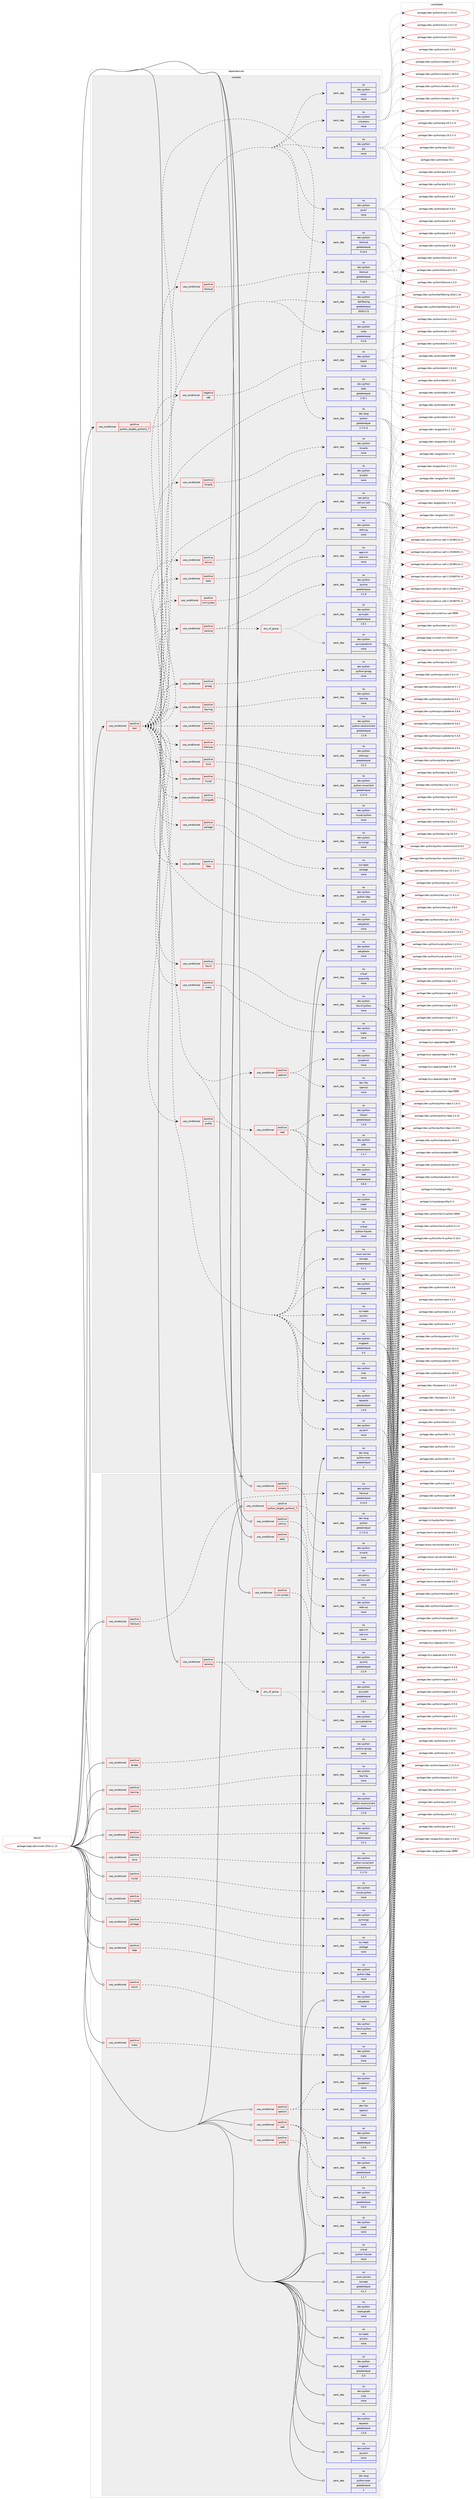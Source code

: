 digraph prolog {

# *************
# Graph options
# *************

newrank=true;
concentrate=true;
compound=true;
graph [rankdir=LR,fontname=Helvetica,fontsize=10,ranksep=1.5];#, ranksep=2.5, nodesep=0.2];
edge  [arrowhead=vee];
node  [fontname=Helvetica,fontsize=10];

# **********
# The ebuild
# **********

subgraph cluster_leftcol {
color=gray;
label=<<i>ebuild</i>>;
id [label="portage://app-admin/salt-2016.11.10", color=red, width=4, href="../app-admin/salt-2016.11.10.svg"];
}

# ****************
# The dependencies
# ****************

subgraph cluster_midcol {
color=gray;
label=<<i>dependencies</i>>;
subgraph cluster_compile {
fillcolor="#eeeeee";
style=filled;
label=<<i>compile</i>>;
subgraph cond154122 {
dependency651995 [label=<<TABLE BORDER="0" CELLBORDER="1" CELLSPACING="0" CELLPADDING="4"><TR><TD ROWSPAN="3" CELLPADDING="10">use_conditional</TD></TR><TR><TD>positive</TD></TR><TR><TD>python_targets_python2_7</TD></TR></TABLE>>, shape=none, color=red];
subgraph pack489187 {
dependency651996 [label=<<TABLE BORDER="0" CELLBORDER="1" CELLSPACING="0" CELLPADDING="4" WIDTH="220"><TR><TD ROWSPAN="6" CELLPADDING="30">pack_dep</TD></TR><TR><TD WIDTH="110">no</TD></TR><TR><TD>dev-lang</TD></TR><TR><TD>python</TD></TR><TR><TD>greaterequal</TD></TR><TR><TD>2.7.5-r2</TD></TR></TABLE>>, shape=none, color=blue];
}
dependency651995:e -> dependency651996:w [weight=20,style="dashed",arrowhead="vee"];
}
id:e -> dependency651995:w [weight=20,style="solid",arrowhead="vee"];
subgraph cond154123 {
dependency651997 [label=<<TABLE BORDER="0" CELLBORDER="1" CELLSPACING="0" CELLPADDING="4"><TR><TD ROWSPAN="3" CELLPADDING="10">use_conditional</TD></TR><TR><TD>positive</TD></TR><TR><TD>test</TD></TR></TABLE>>, shape=none, color=red];
subgraph pack489188 {
dependency651998 [label=<<TABLE BORDER="0" CELLBORDER="1" CELLSPACING="0" CELLPADDING="4" WIDTH="220"><TR><TD ROWSPAN="6" CELLPADDING="30">pack_dep</TD></TR><TR><TD WIDTH="110">no</TD></TR><TR><TD>dev-python</TD></TR><TR><TD>psutil</TD></TR><TR><TD>none</TD></TR><TR><TD></TD></TR></TABLE>>, shape=none, color=blue];
}
dependency651997:e -> dependency651998:w [weight=20,style="dashed",arrowhead="vee"];
subgraph pack489189 {
dependency651999 [label=<<TABLE BORDER="0" CELLBORDER="1" CELLSPACING="0" CELLPADDING="4" WIDTH="220"><TR><TD ROWSPAN="6" CELLPADDING="30">pack_dep</TD></TR><TR><TD WIDTH="110">no</TD></TR><TR><TD>dev-python</TD></TR><TR><TD>pip</TD></TR><TR><TD>none</TD></TR><TR><TD></TD></TR></TABLE>>, shape=none, color=blue];
}
dependency651997:e -> dependency651999:w [weight=20,style="dashed",arrowhead="vee"];
subgraph pack489190 {
dependency652000 [label=<<TABLE BORDER="0" CELLBORDER="1" CELLSPACING="0" CELLPADDING="4" WIDTH="220"><TR><TD ROWSPAN="6" CELLPADDING="30">pack_dep</TD></TR><TR><TD WIDTH="110">no</TD></TR><TR><TD>dev-python</TD></TR><TR><TD>virtualenv</TD></TR><TR><TD>none</TD></TR><TR><TD></TD></TR></TABLE>>, shape=none, color=blue];
}
dependency651997:e -> dependency652000:w [weight=20,style="dashed",arrowhead="vee"];
subgraph pack489191 {
dependency652001 [label=<<TABLE BORDER="0" CELLBORDER="1" CELLSPACING="0" CELLPADDING="4" WIDTH="220"><TR><TD ROWSPAN="6" CELLPADDING="30">pack_dep</TD></TR><TR><TD WIDTH="110">no</TD></TR><TR><TD>dev-python</TD></TR><TR><TD>mock</TD></TR><TR><TD>none</TD></TR><TR><TD></TD></TR></TABLE>>, shape=none, color=blue];
}
dependency651997:e -> dependency652001:w [weight=20,style="dashed",arrowhead="vee"];
subgraph pack489192 {
dependency652002 [label=<<TABLE BORDER="0" CELLBORDER="1" CELLSPACING="0" CELLPADDING="4" WIDTH="220"><TR><TD ROWSPAN="6" CELLPADDING="30">pack_dep</TD></TR><TR><TD WIDTH="110">no</TD></TR><TR><TD>dev-python</TD></TR><TR><TD>timelib</TD></TR><TR><TD>none</TD></TR><TR><TD></TD></TR></TABLE>>, shape=none, color=blue];
}
dependency651997:e -> dependency652002:w [weight=20,style="dashed",arrowhead="vee"];
subgraph pack489193 {
dependency652003 [label=<<TABLE BORDER="0" CELLBORDER="1" CELLSPACING="0" CELLPADDING="4" WIDTH="220"><TR><TD ROWSPAN="6" CELLPADDING="30">pack_dep</TD></TR><TR><TD WIDTH="110">no</TD></TR><TR><TD>dev-python</TD></TR><TR><TD>boto</TD></TR><TR><TD>greaterequal</TD></TR><TR><TD>2.32.1</TD></TR></TABLE>>, shape=none, color=blue];
}
dependency651997:e -> dependency652003:w [weight=20,style="dashed",arrowhead="vee"];
subgraph cond154124 {
dependency652004 [label=<<TABLE BORDER="0" CELLBORDER="1" CELLSPACING="0" CELLPADDING="4"><TR><TD ROWSPAN="3" CELLPADDING="10">use_conditional</TD></TR><TR><TD>negative</TD></TR><TR><TD>x86</TD></TR></TABLE>>, shape=none, color=red];
subgraph pack489194 {
dependency652005 [label=<<TABLE BORDER="0" CELLBORDER="1" CELLSPACING="0" CELLPADDING="4" WIDTH="220"><TR><TD ROWSPAN="6" CELLPADDING="30">pack_dep</TD></TR><TR><TD WIDTH="110">no</TD></TR><TR><TD>dev-python</TD></TR><TR><TD>boto3</TD></TR><TR><TD>none</TD></TR><TR><TD></TD></TR></TABLE>>, shape=none, color=blue];
}
dependency652004:e -> dependency652005:w [weight=20,style="dashed",arrowhead="vee"];
}
dependency651997:e -> dependency652004:w [weight=20,style="dashed",arrowhead="vee"];
subgraph pack489195 {
dependency652006 [label=<<TABLE BORDER="0" CELLBORDER="1" CELLSPACING="0" CELLPADDING="4" WIDTH="220"><TR><TD ROWSPAN="6" CELLPADDING="30">pack_dep</TD></TR><TR><TD WIDTH="110">no</TD></TR><TR><TD>dev-python</TD></TR><TR><TD>moto</TD></TR><TR><TD>greaterequal</TD></TR><TR><TD>0.3.6</TD></TR></TABLE>>, shape=none, color=blue];
}
dependency651997:e -> dependency652006:w [weight=20,style="dashed",arrowhead="vee"];
subgraph pack489196 {
dependency652007 [label=<<TABLE BORDER="0" CELLBORDER="1" CELLSPACING="0" CELLPADDING="4" WIDTH="220"><TR><TD ROWSPAN="6" CELLPADDING="30">pack_dep</TD></TR><TR><TD WIDTH="110">no</TD></TR><TR><TD>dev-python</TD></TR><TR><TD>SaltTesting</TD></TR><TR><TD>greaterequal</TD></TR><TR><TD>2016.5.11</TD></TR></TABLE>>, shape=none, color=blue];
}
dependency651997:e -> dependency652007:w [weight=20,style="dashed",arrowhead="vee"];
subgraph pack489197 {
dependency652008 [label=<<TABLE BORDER="0" CELLBORDER="1" CELLSPACING="0" CELLPADDING="4" WIDTH="220"><TR><TD ROWSPAN="6" CELLPADDING="30">pack_dep</TD></TR><TR><TD WIDTH="110">no</TD></TR><TR><TD>dev-python</TD></TR><TR><TD>libcloud</TD></TR><TR><TD>greaterequal</TD></TR><TR><TD>0.14.0</TD></TR></TABLE>>, shape=none, color=blue];
}
dependency651997:e -> dependency652008:w [weight=20,style="dashed",arrowhead="vee"];
subgraph pack489198 {
dependency652009 [label=<<TABLE BORDER="0" CELLBORDER="1" CELLSPACING="0" CELLPADDING="4" WIDTH="220"><TR><TD ROWSPAN="6" CELLPADDING="30">pack_dep</TD></TR><TR><TD WIDTH="110">no</TD></TR><TR><TD>sys-apps</TD></TR><TR><TD>pciutils</TD></TR><TR><TD>none</TD></TR><TR><TD></TD></TR></TABLE>>, shape=none, color=blue];
}
dependency651997:e -> dependency652009:w [weight=20,style="dashed",arrowhead="vee"];
subgraph pack489199 {
dependency652010 [label=<<TABLE BORDER="0" CELLBORDER="1" CELLSPACING="0" CELLPADDING="4" WIDTH="220"><TR><TD ROWSPAN="6" CELLPADDING="30">pack_dep</TD></TR><TR><TD WIDTH="110">no</TD></TR><TR><TD>dev-python</TD></TR><TR><TD>jinja</TD></TR><TR><TD>none</TD></TR><TR><TD></TD></TR></TABLE>>, shape=none, color=blue];
}
dependency651997:e -> dependency652010:w [weight=20,style="dashed",arrowhead="vee"];
subgraph pack489200 {
dependency652011 [label=<<TABLE BORDER="0" CELLBORDER="1" CELLSPACING="0" CELLPADDING="4" WIDTH="220"><TR><TD ROWSPAN="6" CELLPADDING="30">pack_dep</TD></TR><TR><TD WIDTH="110">no</TD></TR><TR><TD>dev-python</TD></TR><TR><TD>msgpack</TD></TR><TR><TD>greaterequal</TD></TR><TR><TD>0.3</TD></TR></TABLE>>, shape=none, color=blue];
}
dependency651997:e -> dependency652011:w [weight=20,style="dashed",arrowhead="vee"];
subgraph pack489201 {
dependency652012 [label=<<TABLE BORDER="0" CELLBORDER="1" CELLSPACING="0" CELLPADDING="4" WIDTH="220"><TR><TD ROWSPAN="6" CELLPADDING="30">pack_dep</TD></TR><TR><TD WIDTH="110">no</TD></TR><TR><TD>dev-python</TD></TR><TR><TD>pyyaml</TD></TR><TR><TD>none</TD></TR><TR><TD></TD></TR></TABLE>>, shape=none, color=blue];
}
dependency651997:e -> dependency652012:w [weight=20,style="dashed",arrowhead="vee"];
subgraph pack489202 {
dependency652013 [label=<<TABLE BORDER="0" CELLBORDER="1" CELLSPACING="0" CELLPADDING="4" WIDTH="220"><TR><TD ROWSPAN="6" CELLPADDING="30">pack_dep</TD></TR><TR><TD WIDTH="110">no</TD></TR><TR><TD>dev-python</TD></TR><TR><TD>markupsafe</TD></TR><TR><TD>none</TD></TR><TR><TD></TD></TR></TABLE>>, shape=none, color=blue];
}
dependency651997:e -> dependency652013:w [weight=20,style="dashed",arrowhead="vee"];
subgraph pack489203 {
dependency652014 [label=<<TABLE BORDER="0" CELLBORDER="1" CELLSPACING="0" CELLPADDING="4" WIDTH="220"><TR><TD ROWSPAN="6" CELLPADDING="30">pack_dep</TD></TR><TR><TD WIDTH="110">no</TD></TR><TR><TD>dev-python</TD></TR><TR><TD>requests</TD></TR><TR><TD>greaterequal</TD></TR><TR><TD>1.0.0</TD></TR></TABLE>>, shape=none, color=blue];
}
dependency651997:e -> dependency652014:w [weight=20,style="dashed",arrowhead="vee"];
subgraph pack489204 {
dependency652015 [label=<<TABLE BORDER="0" CELLBORDER="1" CELLSPACING="0" CELLPADDING="4" WIDTH="220"><TR><TD ROWSPAN="6" CELLPADDING="30">pack_dep</TD></TR><TR><TD WIDTH="110">no</TD></TR><TR><TD>dev-python</TD></TR><TR><TD>setuptools</TD></TR><TR><TD>none</TD></TR><TR><TD></TD></TR></TABLE>>, shape=none, color=blue];
}
dependency651997:e -> dependency652015:w [weight=20,style="dashed",arrowhead="vee"];
subgraph pack489205 {
dependency652016 [label=<<TABLE BORDER="0" CELLBORDER="1" CELLSPACING="0" CELLPADDING="4" WIDTH="220"><TR><TD ROWSPAN="6" CELLPADDING="30">pack_dep</TD></TR><TR><TD WIDTH="110">no</TD></TR><TR><TD>www-servers</TD></TR><TR><TD>tornado</TD></TR><TR><TD>greaterequal</TD></TR><TR><TD>4.2.1</TD></TR></TABLE>>, shape=none, color=blue];
}
dependency651997:e -> dependency652016:w [weight=20,style="dashed",arrowhead="vee"];
subgraph pack489206 {
dependency652017 [label=<<TABLE BORDER="0" CELLBORDER="1" CELLSPACING="0" CELLPADDING="4" WIDTH="220"><TR><TD ROWSPAN="6" CELLPADDING="30">pack_dep</TD></TR><TR><TD WIDTH="110">no</TD></TR><TR><TD>virtual</TD></TR><TR><TD>python-futures</TD></TR><TR><TD>none</TD></TR><TR><TD></TD></TR></TABLE>>, shape=none, color=blue];
}
dependency651997:e -> dependency652017:w [weight=20,style="dashed",arrowhead="vee"];
subgraph cond154125 {
dependency652018 [label=<<TABLE BORDER="0" CELLBORDER="1" CELLSPACING="0" CELLPADDING="4"><TR><TD ROWSPAN="3" CELLPADDING="10">use_conditional</TD></TR><TR><TD>positive</TD></TR><TR><TD>libcloud</TD></TR></TABLE>>, shape=none, color=red];
subgraph pack489207 {
dependency652019 [label=<<TABLE BORDER="0" CELLBORDER="1" CELLSPACING="0" CELLPADDING="4" WIDTH="220"><TR><TD ROWSPAN="6" CELLPADDING="30">pack_dep</TD></TR><TR><TD WIDTH="110">no</TD></TR><TR><TD>dev-python</TD></TR><TR><TD>libcloud</TD></TR><TR><TD>greaterequal</TD></TR><TR><TD>0.14.0</TD></TR></TABLE>>, shape=none, color=blue];
}
dependency652018:e -> dependency652019:w [weight=20,style="dashed",arrowhead="vee"];
}
dependency651997:e -> dependency652018:w [weight=20,style="dashed",arrowhead="vee"];
subgraph cond154126 {
dependency652020 [label=<<TABLE BORDER="0" CELLBORDER="1" CELLSPACING="0" CELLPADDING="4"><TR><TD ROWSPAN="3" CELLPADDING="10">use_conditional</TD></TR><TR><TD>positive</TD></TR><TR><TD>mako</TD></TR></TABLE>>, shape=none, color=red];
subgraph pack489208 {
dependency652021 [label=<<TABLE BORDER="0" CELLBORDER="1" CELLSPACING="0" CELLPADDING="4" WIDTH="220"><TR><TD ROWSPAN="6" CELLPADDING="30">pack_dep</TD></TR><TR><TD WIDTH="110">no</TD></TR><TR><TD>dev-python</TD></TR><TR><TD>mako</TD></TR><TR><TD>none</TD></TR><TR><TD></TD></TR></TABLE>>, shape=none, color=blue];
}
dependency652020:e -> dependency652021:w [weight=20,style="dashed",arrowhead="vee"];
}
dependency651997:e -> dependency652020:w [weight=20,style="dashed",arrowhead="vee"];
subgraph cond154127 {
dependency652022 [label=<<TABLE BORDER="0" CELLBORDER="1" CELLSPACING="0" CELLPADDING="4"><TR><TD ROWSPAN="3" CELLPADDING="10">use_conditional</TD></TR><TR><TD>positive</TD></TR><TR><TD>ldap</TD></TR></TABLE>>, shape=none, color=red];
subgraph pack489209 {
dependency652023 [label=<<TABLE BORDER="0" CELLBORDER="1" CELLSPACING="0" CELLPADDING="4" WIDTH="220"><TR><TD ROWSPAN="6" CELLPADDING="30">pack_dep</TD></TR><TR><TD WIDTH="110">no</TD></TR><TR><TD>dev-python</TD></TR><TR><TD>python-ldap</TD></TR><TR><TD>none</TD></TR><TR><TD></TD></TR></TABLE>>, shape=none, color=blue];
}
dependency652022:e -> dependency652023:w [weight=20,style="dashed",arrowhead="vee"];
}
dependency651997:e -> dependency652022:w [weight=20,style="dashed",arrowhead="vee"];
subgraph cond154128 {
dependency652024 [label=<<TABLE BORDER="0" CELLBORDER="1" CELLSPACING="0" CELLPADDING="4"><TR><TD ROWSPAN="3" CELLPADDING="10">use_conditional</TD></TR><TR><TD>positive</TD></TR><TR><TD>libvirt</TD></TR></TABLE>>, shape=none, color=red];
subgraph pack489210 {
dependency652025 [label=<<TABLE BORDER="0" CELLBORDER="1" CELLSPACING="0" CELLPADDING="4" WIDTH="220"><TR><TD ROWSPAN="6" CELLPADDING="30">pack_dep</TD></TR><TR><TD WIDTH="110">no</TD></TR><TR><TD>dev-python</TD></TR><TR><TD>libvirt-python</TD></TR><TR><TD>none</TD></TR><TR><TD></TD></TR></TABLE>>, shape=none, color=blue];
}
dependency652024:e -> dependency652025:w [weight=20,style="dashed",arrowhead="vee"];
}
dependency651997:e -> dependency652024:w [weight=20,style="dashed",arrowhead="vee"];
subgraph cond154129 {
dependency652026 [label=<<TABLE BORDER="0" CELLBORDER="1" CELLSPACING="0" CELLPADDING="4"><TR><TD ROWSPAN="3" CELLPADDING="10">use_conditional</TD></TR><TR><TD>positive</TD></TR><TR><TD>openssl</TD></TR></TABLE>>, shape=none, color=red];
subgraph pack489211 {
dependency652027 [label=<<TABLE BORDER="0" CELLBORDER="1" CELLSPACING="0" CELLPADDING="4" WIDTH="220"><TR><TD ROWSPAN="6" CELLPADDING="30">pack_dep</TD></TR><TR><TD WIDTH="110">no</TD></TR><TR><TD>dev-libs</TD></TR><TR><TD>openssl</TD></TR><TR><TD>none</TD></TR><TR><TD></TD></TR></TABLE>>, shape=none, color=blue];
}
dependency652026:e -> dependency652027:w [weight=20,style="dashed",arrowhead="vee"];
subgraph pack489212 {
dependency652028 [label=<<TABLE BORDER="0" CELLBORDER="1" CELLSPACING="0" CELLPADDING="4" WIDTH="220"><TR><TD ROWSPAN="6" CELLPADDING="30">pack_dep</TD></TR><TR><TD WIDTH="110">no</TD></TR><TR><TD>dev-python</TD></TR><TR><TD>pyopenssl</TD></TR><TR><TD>none</TD></TR><TR><TD></TD></TR></TABLE>>, shape=none, color=blue];
}
dependency652026:e -> dependency652028:w [weight=20,style="dashed",arrowhead="vee"];
}
dependency651997:e -> dependency652026:w [weight=20,style="dashed",arrowhead="vee"];
subgraph cond154130 {
dependency652029 [label=<<TABLE BORDER="0" CELLBORDER="1" CELLSPACING="0" CELLPADDING="4"><TR><TD ROWSPAN="3" CELLPADDING="10">use_conditional</TD></TR><TR><TD>positive</TD></TR><TR><TD>raet</TD></TR></TABLE>>, shape=none, color=red];
subgraph pack489213 {
dependency652030 [label=<<TABLE BORDER="0" CELLBORDER="1" CELLSPACING="0" CELLPADDING="4" WIDTH="220"><TR><TD ROWSPAN="6" CELLPADDING="30">pack_dep</TD></TR><TR><TD WIDTH="110">no</TD></TR><TR><TD>dev-python</TD></TR><TR><TD>libnacl</TD></TR><TR><TD>greaterequal</TD></TR><TR><TD>1.0.0</TD></TR></TABLE>>, shape=none, color=blue];
}
dependency652029:e -> dependency652030:w [weight=20,style="dashed",arrowhead="vee"];
subgraph pack489214 {
dependency652031 [label=<<TABLE BORDER="0" CELLBORDER="1" CELLSPACING="0" CELLPADDING="4" WIDTH="220"><TR><TD ROWSPAN="6" CELLPADDING="30">pack_dep</TD></TR><TR><TD WIDTH="110">no</TD></TR><TR><TD>dev-python</TD></TR><TR><TD>ioflo</TD></TR><TR><TD>greaterequal</TD></TR><TR><TD>1.1.7</TD></TR></TABLE>>, shape=none, color=blue];
}
dependency652029:e -> dependency652031:w [weight=20,style="dashed",arrowhead="vee"];
subgraph pack489215 {
dependency652032 [label=<<TABLE BORDER="0" CELLBORDER="1" CELLSPACING="0" CELLPADDING="4" WIDTH="220"><TR><TD ROWSPAN="6" CELLPADDING="30">pack_dep</TD></TR><TR><TD WIDTH="110">no</TD></TR><TR><TD>dev-python</TD></TR><TR><TD>raet</TD></TR><TR><TD>greaterequal</TD></TR><TR><TD>0.6.0</TD></TR></TABLE>>, shape=none, color=blue];
}
dependency652029:e -> dependency652032:w [weight=20,style="dashed",arrowhead="vee"];
}
dependency651997:e -> dependency652029:w [weight=20,style="dashed",arrowhead="vee"];
subgraph cond154131 {
dependency652033 [label=<<TABLE BORDER="0" CELLBORDER="1" CELLSPACING="0" CELLPADDING="4"><TR><TD ROWSPAN="3" CELLPADDING="10">use_conditional</TD></TR><TR><TD>positive</TD></TR><TR><TD>zeromq</TD></TR></TABLE>>, shape=none, color=red];
subgraph pack489216 {
dependency652034 [label=<<TABLE BORDER="0" CELLBORDER="1" CELLSPACING="0" CELLPADDING="4" WIDTH="220"><TR><TD ROWSPAN="6" CELLPADDING="30">pack_dep</TD></TR><TR><TD WIDTH="110">no</TD></TR><TR><TD>dev-python</TD></TR><TR><TD>pyzmq</TD></TR><TR><TD>greaterequal</TD></TR><TR><TD>2.2.0</TD></TR></TABLE>>, shape=none, color=blue];
}
dependency652033:e -> dependency652034:w [weight=20,style="dashed",arrowhead="vee"];
subgraph any8393 {
dependency652035 [label=<<TABLE BORDER="0" CELLBORDER="1" CELLSPACING="0" CELLPADDING="4"><TR><TD CELLPADDING="10">any_of_group</TD></TR></TABLE>>, shape=none, color=red];subgraph pack489217 {
dependency652036 [label=<<TABLE BORDER="0" CELLBORDER="1" CELLSPACING="0" CELLPADDING="4" WIDTH="220"><TR><TD ROWSPAN="6" CELLPADDING="30">pack_dep</TD></TR><TR><TD WIDTH="110">no</TD></TR><TR><TD>dev-python</TD></TR><TR><TD>pycryptodome</TD></TR><TR><TD>none</TD></TR><TR><TD></TD></TR></TABLE>>, shape=none, color=blue];
}
dependency652035:e -> dependency652036:w [weight=20,style="dotted",arrowhead="oinv"];
subgraph pack489218 {
dependency652037 [label=<<TABLE BORDER="0" CELLBORDER="1" CELLSPACING="0" CELLPADDING="4" WIDTH="220"><TR><TD ROWSPAN="6" CELLPADDING="30">pack_dep</TD></TR><TR><TD WIDTH="110">no</TD></TR><TR><TD>dev-python</TD></TR><TR><TD>pycrypto</TD></TR><TR><TD>greaterequal</TD></TR><TR><TD>2.6.1</TD></TR></TABLE>>, shape=none, color=blue];
}
dependency652035:e -> dependency652037:w [weight=20,style="dotted",arrowhead="oinv"];
}
dependency652033:e -> dependency652035:w [weight=20,style="dashed",arrowhead="vee"];
}
dependency651997:e -> dependency652033:w [weight=20,style="dashed",arrowhead="vee"];
subgraph cond154132 {
dependency652038 [label=<<TABLE BORDER="0" CELLBORDER="1" CELLSPACING="0" CELLPADDING="4"><TR><TD ROWSPAN="3" CELLPADDING="10">use_conditional</TD></TR><TR><TD>positive</TD></TR><TR><TD>cherrypy</TD></TR></TABLE>>, shape=none, color=red];
subgraph pack489219 {
dependency652039 [label=<<TABLE BORDER="0" CELLBORDER="1" CELLSPACING="0" CELLPADDING="4" WIDTH="220"><TR><TD ROWSPAN="6" CELLPADDING="30">pack_dep</TD></TR><TR><TD WIDTH="110">no</TD></TR><TR><TD>dev-python</TD></TR><TR><TD>cherrypy</TD></TR><TR><TD>greaterequal</TD></TR><TR><TD>3.2.2</TD></TR></TABLE>>, shape=none, color=blue];
}
dependency652038:e -> dependency652039:w [weight=20,style="dashed",arrowhead="vee"];
}
dependency651997:e -> dependency652038:w [weight=20,style="dashed",arrowhead="vee"];
subgraph cond154133 {
dependency652040 [label=<<TABLE BORDER="0" CELLBORDER="1" CELLSPACING="0" CELLPADDING="4"><TR><TD ROWSPAN="3" CELLPADDING="10">use_conditional</TD></TR><TR><TD>positive</TD></TR><TR><TD>mongodb</TD></TR></TABLE>>, shape=none, color=red];
subgraph pack489220 {
dependency652041 [label=<<TABLE BORDER="0" CELLBORDER="1" CELLSPACING="0" CELLPADDING="4" WIDTH="220"><TR><TD ROWSPAN="6" CELLPADDING="30">pack_dep</TD></TR><TR><TD WIDTH="110">no</TD></TR><TR><TD>dev-python</TD></TR><TR><TD>pymongo</TD></TR><TR><TD>none</TD></TR><TR><TD></TD></TR></TABLE>>, shape=none, color=blue];
}
dependency652040:e -> dependency652041:w [weight=20,style="dashed",arrowhead="vee"];
}
dependency651997:e -> dependency652040:w [weight=20,style="dashed",arrowhead="vee"];
subgraph cond154134 {
dependency652042 [label=<<TABLE BORDER="0" CELLBORDER="1" CELLSPACING="0" CELLPADDING="4"><TR><TD ROWSPAN="3" CELLPADDING="10">use_conditional</TD></TR><TR><TD>positive</TD></TR><TR><TD>portage</TD></TR></TABLE>>, shape=none, color=red];
subgraph pack489221 {
dependency652043 [label=<<TABLE BORDER="0" CELLBORDER="1" CELLSPACING="0" CELLPADDING="4" WIDTH="220"><TR><TD ROWSPAN="6" CELLPADDING="30">pack_dep</TD></TR><TR><TD WIDTH="110">no</TD></TR><TR><TD>sys-apps</TD></TR><TR><TD>portage</TD></TR><TR><TD>none</TD></TR><TR><TD></TD></TR></TABLE>>, shape=none, color=blue];
}
dependency652042:e -> dependency652043:w [weight=20,style="dashed",arrowhead="vee"];
}
dependency651997:e -> dependency652042:w [weight=20,style="dashed",arrowhead="vee"];
subgraph cond154135 {
dependency652044 [label=<<TABLE BORDER="0" CELLBORDER="1" CELLSPACING="0" CELLPADDING="4"><TR><TD ROWSPAN="3" CELLPADDING="10">use_conditional</TD></TR><TR><TD>positive</TD></TR><TR><TD>keyring</TD></TR></TABLE>>, shape=none, color=red];
subgraph pack489222 {
dependency652045 [label=<<TABLE BORDER="0" CELLBORDER="1" CELLSPACING="0" CELLPADDING="4" WIDTH="220"><TR><TD ROWSPAN="6" CELLPADDING="30">pack_dep</TD></TR><TR><TD WIDTH="110">no</TD></TR><TR><TD>dev-python</TD></TR><TR><TD>keyring</TD></TR><TR><TD>none</TD></TR><TR><TD></TD></TR></TABLE>>, shape=none, color=blue];
}
dependency652044:e -> dependency652045:w [weight=20,style="dashed",arrowhead="vee"];
}
dependency651997:e -> dependency652044:w [weight=20,style="dashed",arrowhead="vee"];
subgraph cond154136 {
dependency652046 [label=<<TABLE BORDER="0" CELLBORDER="1" CELLSPACING="0" CELLPADDING="4"><TR><TD ROWSPAN="3" CELLPADDING="10">use_conditional</TD></TR><TR><TD>positive</TD></TR><TR><TD>mysql</TD></TR></TABLE>>, shape=none, color=red];
subgraph pack489223 {
dependency652047 [label=<<TABLE BORDER="0" CELLBORDER="1" CELLSPACING="0" CELLPADDING="4" WIDTH="220"><TR><TD ROWSPAN="6" CELLPADDING="30">pack_dep</TD></TR><TR><TD WIDTH="110">no</TD></TR><TR><TD>dev-python</TD></TR><TR><TD>mysql-python</TD></TR><TR><TD>none</TD></TR><TR><TD></TD></TR></TABLE>>, shape=none, color=blue];
}
dependency652046:e -> dependency652047:w [weight=20,style="dashed",arrowhead="vee"];
}
dependency651997:e -> dependency652046:w [weight=20,style="dashed",arrowhead="vee"];
subgraph cond154137 {
dependency652048 [label=<<TABLE BORDER="0" CELLBORDER="1" CELLSPACING="0" CELLPADDING="4"><TR><TD ROWSPAN="3" CELLPADDING="10">use_conditional</TD></TR><TR><TD>positive</TD></TR><TR><TD>redis</TD></TR></TABLE>>, shape=none, color=red];
subgraph pack489224 {
dependency652049 [label=<<TABLE BORDER="0" CELLBORDER="1" CELLSPACING="0" CELLPADDING="4" WIDTH="220"><TR><TD ROWSPAN="6" CELLPADDING="30">pack_dep</TD></TR><TR><TD WIDTH="110">no</TD></TR><TR><TD>dev-python</TD></TR><TR><TD>redis-py</TD></TR><TR><TD>none</TD></TR><TR><TD></TD></TR></TABLE>>, shape=none, color=blue];
}
dependency652048:e -> dependency652049:w [weight=20,style="dashed",arrowhead="vee"];
}
dependency651997:e -> dependency652048:w [weight=20,style="dashed",arrowhead="vee"];
subgraph cond154138 {
dependency652050 [label=<<TABLE BORDER="0" CELLBORDER="1" CELLSPACING="0" CELLPADDING="4"><TR><TD ROWSPAN="3" CELLPADDING="10">use_conditional</TD></TR><TR><TD>positive</TD></TR><TR><TD>selinux</TD></TR></TABLE>>, shape=none, color=red];
subgraph pack489225 {
dependency652051 [label=<<TABLE BORDER="0" CELLBORDER="1" CELLSPACING="0" CELLPADDING="4" WIDTH="220"><TR><TD ROWSPAN="6" CELLPADDING="30">pack_dep</TD></TR><TR><TD WIDTH="110">no</TD></TR><TR><TD>sec-policy</TD></TR><TR><TD>selinux-salt</TD></TR><TR><TD>none</TD></TR><TR><TD></TD></TR></TABLE>>, shape=none, color=blue];
}
dependency652050:e -> dependency652051:w [weight=20,style="dashed",arrowhead="vee"];
}
dependency651997:e -> dependency652050:w [weight=20,style="dashed",arrowhead="vee"];
subgraph cond154139 {
dependency652052 [label=<<TABLE BORDER="0" CELLBORDER="1" CELLSPACING="0" CELLPADDING="4"><TR><TD ROWSPAN="3" CELLPADDING="10">use_conditional</TD></TR><TR><TD>positive</TD></TR><TR><TD>timelib</TD></TR></TABLE>>, shape=none, color=red];
subgraph pack489226 {
dependency652053 [label=<<TABLE BORDER="0" CELLBORDER="1" CELLSPACING="0" CELLPADDING="4" WIDTH="220"><TR><TD ROWSPAN="6" CELLPADDING="30">pack_dep</TD></TR><TR><TD WIDTH="110">no</TD></TR><TR><TD>dev-python</TD></TR><TR><TD>timelib</TD></TR><TR><TD>none</TD></TR><TR><TD></TD></TR></TABLE>>, shape=none, color=blue];
}
dependency652052:e -> dependency652053:w [weight=20,style="dashed",arrowhead="vee"];
}
dependency651997:e -> dependency652052:w [weight=20,style="dashed",arrowhead="vee"];
subgraph cond154140 {
dependency652054 [label=<<TABLE BORDER="0" CELLBORDER="1" CELLSPACING="0" CELLPADDING="4"><TR><TD ROWSPAN="3" CELLPADDING="10">use_conditional</TD></TR><TR><TD>positive</TD></TR><TR><TD>nova</TD></TR></TABLE>>, shape=none, color=red];
subgraph pack489227 {
dependency652055 [label=<<TABLE BORDER="0" CELLBORDER="1" CELLSPACING="0" CELLPADDING="4" WIDTH="220"><TR><TD ROWSPAN="6" CELLPADDING="30">pack_dep</TD></TR><TR><TD WIDTH="110">no</TD></TR><TR><TD>dev-python</TD></TR><TR><TD>python-novaclient</TD></TR><TR><TD>greaterequal</TD></TR><TR><TD>2.17.0</TD></TR></TABLE>>, shape=none, color=blue];
}
dependency652054:e -> dependency652055:w [weight=20,style="dashed",arrowhead="vee"];
}
dependency651997:e -> dependency652054:w [weight=20,style="dashed",arrowhead="vee"];
subgraph cond154141 {
dependency652056 [label=<<TABLE BORDER="0" CELLBORDER="1" CELLSPACING="0" CELLPADDING="4"><TR><TD ROWSPAN="3" CELLPADDING="10">use_conditional</TD></TR><TR><TD>positive</TD></TR><TR><TD>neutron</TD></TR></TABLE>>, shape=none, color=red];
subgraph pack489228 {
dependency652057 [label=<<TABLE BORDER="0" CELLBORDER="1" CELLSPACING="0" CELLPADDING="4" WIDTH="220"><TR><TD ROWSPAN="6" CELLPADDING="30">pack_dep</TD></TR><TR><TD WIDTH="110">no</TD></TR><TR><TD>dev-python</TD></TR><TR><TD>python-neutronclient</TD></TR><TR><TD>greaterequal</TD></TR><TR><TD>2.3.6</TD></TR></TABLE>>, shape=none, color=blue];
}
dependency652056:e -> dependency652057:w [weight=20,style="dashed",arrowhead="vee"];
}
dependency651997:e -> dependency652056:w [weight=20,style="dashed",arrowhead="vee"];
subgraph cond154142 {
dependency652058 [label=<<TABLE BORDER="0" CELLBORDER="1" CELLSPACING="0" CELLPADDING="4"><TR><TD ROWSPAN="3" CELLPADDING="10">use_conditional</TD></TR><TR><TD>positive</TD></TR><TR><TD>gnupg</TD></TR></TABLE>>, shape=none, color=red];
subgraph pack489229 {
dependency652059 [label=<<TABLE BORDER="0" CELLBORDER="1" CELLSPACING="0" CELLPADDING="4" WIDTH="220"><TR><TD ROWSPAN="6" CELLPADDING="30">pack_dep</TD></TR><TR><TD WIDTH="110">no</TD></TR><TR><TD>dev-python</TD></TR><TR><TD>python-gnupg</TD></TR><TR><TD>none</TD></TR><TR><TD></TD></TR></TABLE>>, shape=none, color=blue];
}
dependency652058:e -> dependency652059:w [weight=20,style="dashed",arrowhead="vee"];
}
dependency651997:e -> dependency652058:w [weight=20,style="dashed",arrowhead="vee"];
subgraph cond154143 {
dependency652060 [label=<<TABLE BORDER="0" CELLBORDER="1" CELLSPACING="0" CELLPADDING="4"><TR><TD ROWSPAN="3" CELLPADDING="10">use_conditional</TD></TR><TR><TD>positive</TD></TR><TR><TD>profile</TD></TR></TABLE>>, shape=none, color=red];
subgraph pack489230 {
dependency652061 [label=<<TABLE BORDER="0" CELLBORDER="1" CELLSPACING="0" CELLPADDING="4" WIDTH="220"><TR><TD ROWSPAN="6" CELLPADDING="30">pack_dep</TD></TR><TR><TD WIDTH="110">no</TD></TR><TR><TD>dev-python</TD></TR><TR><TD>yappi</TD></TR><TR><TD>none</TD></TR><TR><TD></TD></TR></TABLE>>, shape=none, color=blue];
}
dependency652060:e -> dependency652061:w [weight=20,style="dashed",arrowhead="vee"];
}
dependency651997:e -> dependency652060:w [weight=20,style="dashed",arrowhead="vee"];
subgraph cond154144 {
dependency652062 [label=<<TABLE BORDER="0" CELLBORDER="1" CELLSPACING="0" CELLPADDING="4"><TR><TD ROWSPAN="3" CELLPADDING="10">use_conditional</TD></TR><TR><TD>positive</TD></TR><TR><TD>vim-syntax</TD></TR></TABLE>>, shape=none, color=red];
subgraph pack489231 {
dependency652063 [label=<<TABLE BORDER="0" CELLBORDER="1" CELLSPACING="0" CELLPADDING="4" WIDTH="220"><TR><TD ROWSPAN="6" CELLPADDING="30">pack_dep</TD></TR><TR><TD WIDTH="110">no</TD></TR><TR><TD>app-vim</TD></TR><TR><TD>salt-vim</TD></TR><TR><TD>none</TD></TR><TR><TD></TD></TR></TABLE>>, shape=none, color=blue];
}
dependency652062:e -> dependency652063:w [weight=20,style="dashed",arrowhead="vee"];
}
dependency651997:e -> dependency652062:w [weight=20,style="dashed",arrowhead="vee"];
}
id:e -> dependency651997:w [weight=20,style="solid",arrowhead="vee"];
subgraph pack489232 {
dependency652064 [label=<<TABLE BORDER="0" CELLBORDER="1" CELLSPACING="0" CELLPADDING="4" WIDTH="220"><TR><TD ROWSPAN="6" CELLPADDING="30">pack_dep</TD></TR><TR><TD WIDTH="110">no</TD></TR><TR><TD>dev-lang</TD></TR><TR><TD>python-exec</TD></TR><TR><TD>greaterequal</TD></TR><TR><TD>2</TD></TR></TABLE>>, shape=none, color=blue];
}
id:e -> dependency652064:w [weight=20,style="solid",arrowhead="vee"];
subgraph pack489233 {
dependency652065 [label=<<TABLE BORDER="0" CELLBORDER="1" CELLSPACING="0" CELLPADDING="4" WIDTH="220"><TR><TD ROWSPAN="6" CELLPADDING="30">pack_dep</TD></TR><TR><TD WIDTH="110">no</TD></TR><TR><TD>dev-python</TD></TR><TR><TD>setuptools</TD></TR><TR><TD>none</TD></TR><TR><TD></TD></TR></TABLE>>, shape=none, color=blue];
}
id:e -> dependency652065:w [weight=20,style="solid",arrowhead="vee"];
subgraph pack489234 {
dependency652066 [label=<<TABLE BORDER="0" CELLBORDER="1" CELLSPACING="0" CELLPADDING="4" WIDTH="220"><TR><TD ROWSPAN="6" CELLPADDING="30">pack_dep</TD></TR><TR><TD WIDTH="110">no</TD></TR><TR><TD>virtual</TD></TR><TR><TD>pkgconfig</TD></TR><TR><TD>none</TD></TR><TR><TD></TD></TR></TABLE>>, shape=none, color=blue];
}
id:e -> dependency652066:w [weight=20,style="solid",arrowhead="vee"];
}
subgraph cluster_compileandrun {
fillcolor="#eeeeee";
style=filled;
label=<<i>compile and run</i>>;
}
subgraph cluster_run {
fillcolor="#eeeeee";
style=filled;
label=<<i>run</i>>;
subgraph cond154145 {
dependency652067 [label=<<TABLE BORDER="0" CELLBORDER="1" CELLSPACING="0" CELLPADDING="4"><TR><TD ROWSPAN="3" CELLPADDING="10">use_conditional</TD></TR><TR><TD>positive</TD></TR><TR><TD>cherrypy</TD></TR></TABLE>>, shape=none, color=red];
subgraph pack489235 {
dependency652068 [label=<<TABLE BORDER="0" CELLBORDER="1" CELLSPACING="0" CELLPADDING="4" WIDTH="220"><TR><TD ROWSPAN="6" CELLPADDING="30">pack_dep</TD></TR><TR><TD WIDTH="110">no</TD></TR><TR><TD>dev-python</TD></TR><TR><TD>cherrypy</TD></TR><TR><TD>greaterequal</TD></TR><TR><TD>3.2.2</TD></TR></TABLE>>, shape=none, color=blue];
}
dependency652067:e -> dependency652068:w [weight=20,style="dashed",arrowhead="vee"];
}
id:e -> dependency652067:w [weight=20,style="solid",arrowhead="odot"];
subgraph cond154146 {
dependency652069 [label=<<TABLE BORDER="0" CELLBORDER="1" CELLSPACING="0" CELLPADDING="4"><TR><TD ROWSPAN="3" CELLPADDING="10">use_conditional</TD></TR><TR><TD>positive</TD></TR><TR><TD>gnupg</TD></TR></TABLE>>, shape=none, color=red];
subgraph pack489236 {
dependency652070 [label=<<TABLE BORDER="0" CELLBORDER="1" CELLSPACING="0" CELLPADDING="4" WIDTH="220"><TR><TD ROWSPAN="6" CELLPADDING="30">pack_dep</TD></TR><TR><TD WIDTH="110">no</TD></TR><TR><TD>dev-python</TD></TR><TR><TD>python-gnupg</TD></TR><TR><TD>none</TD></TR><TR><TD></TD></TR></TABLE>>, shape=none, color=blue];
}
dependency652069:e -> dependency652070:w [weight=20,style="dashed",arrowhead="vee"];
}
id:e -> dependency652069:w [weight=20,style="solid",arrowhead="odot"];
subgraph cond154147 {
dependency652071 [label=<<TABLE BORDER="0" CELLBORDER="1" CELLSPACING="0" CELLPADDING="4"><TR><TD ROWSPAN="3" CELLPADDING="10">use_conditional</TD></TR><TR><TD>positive</TD></TR><TR><TD>keyring</TD></TR></TABLE>>, shape=none, color=red];
subgraph pack489237 {
dependency652072 [label=<<TABLE BORDER="0" CELLBORDER="1" CELLSPACING="0" CELLPADDING="4" WIDTH="220"><TR><TD ROWSPAN="6" CELLPADDING="30">pack_dep</TD></TR><TR><TD WIDTH="110">no</TD></TR><TR><TD>dev-python</TD></TR><TR><TD>keyring</TD></TR><TR><TD>none</TD></TR><TR><TD></TD></TR></TABLE>>, shape=none, color=blue];
}
dependency652071:e -> dependency652072:w [weight=20,style="dashed",arrowhead="vee"];
}
id:e -> dependency652071:w [weight=20,style="solid",arrowhead="odot"];
subgraph cond154148 {
dependency652073 [label=<<TABLE BORDER="0" CELLBORDER="1" CELLSPACING="0" CELLPADDING="4"><TR><TD ROWSPAN="3" CELLPADDING="10">use_conditional</TD></TR><TR><TD>positive</TD></TR><TR><TD>ldap</TD></TR></TABLE>>, shape=none, color=red];
subgraph pack489238 {
dependency652074 [label=<<TABLE BORDER="0" CELLBORDER="1" CELLSPACING="0" CELLPADDING="4" WIDTH="220"><TR><TD ROWSPAN="6" CELLPADDING="30">pack_dep</TD></TR><TR><TD WIDTH="110">no</TD></TR><TR><TD>dev-python</TD></TR><TR><TD>python-ldap</TD></TR><TR><TD>none</TD></TR><TR><TD></TD></TR></TABLE>>, shape=none, color=blue];
}
dependency652073:e -> dependency652074:w [weight=20,style="dashed",arrowhead="vee"];
}
id:e -> dependency652073:w [weight=20,style="solid",arrowhead="odot"];
subgraph cond154149 {
dependency652075 [label=<<TABLE BORDER="0" CELLBORDER="1" CELLSPACING="0" CELLPADDING="4"><TR><TD ROWSPAN="3" CELLPADDING="10">use_conditional</TD></TR><TR><TD>positive</TD></TR><TR><TD>libcloud</TD></TR></TABLE>>, shape=none, color=red];
subgraph pack489239 {
dependency652076 [label=<<TABLE BORDER="0" CELLBORDER="1" CELLSPACING="0" CELLPADDING="4" WIDTH="220"><TR><TD ROWSPAN="6" CELLPADDING="30">pack_dep</TD></TR><TR><TD WIDTH="110">no</TD></TR><TR><TD>dev-python</TD></TR><TR><TD>libcloud</TD></TR><TR><TD>greaterequal</TD></TR><TR><TD>0.14.0</TD></TR></TABLE>>, shape=none, color=blue];
}
dependency652075:e -> dependency652076:w [weight=20,style="dashed",arrowhead="vee"];
}
id:e -> dependency652075:w [weight=20,style="solid",arrowhead="odot"];
subgraph cond154150 {
dependency652077 [label=<<TABLE BORDER="0" CELLBORDER="1" CELLSPACING="0" CELLPADDING="4"><TR><TD ROWSPAN="3" CELLPADDING="10">use_conditional</TD></TR><TR><TD>positive</TD></TR><TR><TD>libvirt</TD></TR></TABLE>>, shape=none, color=red];
subgraph pack489240 {
dependency652078 [label=<<TABLE BORDER="0" CELLBORDER="1" CELLSPACING="0" CELLPADDING="4" WIDTH="220"><TR><TD ROWSPAN="6" CELLPADDING="30">pack_dep</TD></TR><TR><TD WIDTH="110">no</TD></TR><TR><TD>dev-python</TD></TR><TR><TD>libvirt-python</TD></TR><TR><TD>none</TD></TR><TR><TD></TD></TR></TABLE>>, shape=none, color=blue];
}
dependency652077:e -> dependency652078:w [weight=20,style="dashed",arrowhead="vee"];
}
id:e -> dependency652077:w [weight=20,style="solid",arrowhead="odot"];
subgraph cond154151 {
dependency652079 [label=<<TABLE BORDER="0" CELLBORDER="1" CELLSPACING="0" CELLPADDING="4"><TR><TD ROWSPAN="3" CELLPADDING="10">use_conditional</TD></TR><TR><TD>positive</TD></TR><TR><TD>mako</TD></TR></TABLE>>, shape=none, color=red];
subgraph pack489241 {
dependency652080 [label=<<TABLE BORDER="0" CELLBORDER="1" CELLSPACING="0" CELLPADDING="4" WIDTH="220"><TR><TD ROWSPAN="6" CELLPADDING="30">pack_dep</TD></TR><TR><TD WIDTH="110">no</TD></TR><TR><TD>dev-python</TD></TR><TR><TD>mako</TD></TR><TR><TD>none</TD></TR><TR><TD></TD></TR></TABLE>>, shape=none, color=blue];
}
dependency652079:e -> dependency652080:w [weight=20,style="dashed",arrowhead="vee"];
}
id:e -> dependency652079:w [weight=20,style="solid",arrowhead="odot"];
subgraph cond154152 {
dependency652081 [label=<<TABLE BORDER="0" CELLBORDER="1" CELLSPACING="0" CELLPADDING="4"><TR><TD ROWSPAN="3" CELLPADDING="10">use_conditional</TD></TR><TR><TD>positive</TD></TR><TR><TD>mongodb</TD></TR></TABLE>>, shape=none, color=red];
subgraph pack489242 {
dependency652082 [label=<<TABLE BORDER="0" CELLBORDER="1" CELLSPACING="0" CELLPADDING="4" WIDTH="220"><TR><TD ROWSPAN="6" CELLPADDING="30">pack_dep</TD></TR><TR><TD WIDTH="110">no</TD></TR><TR><TD>dev-python</TD></TR><TR><TD>pymongo</TD></TR><TR><TD>none</TD></TR><TR><TD></TD></TR></TABLE>>, shape=none, color=blue];
}
dependency652081:e -> dependency652082:w [weight=20,style="dashed",arrowhead="vee"];
}
id:e -> dependency652081:w [weight=20,style="solid",arrowhead="odot"];
subgraph cond154153 {
dependency652083 [label=<<TABLE BORDER="0" CELLBORDER="1" CELLSPACING="0" CELLPADDING="4"><TR><TD ROWSPAN="3" CELLPADDING="10">use_conditional</TD></TR><TR><TD>positive</TD></TR><TR><TD>mysql</TD></TR></TABLE>>, shape=none, color=red];
subgraph pack489243 {
dependency652084 [label=<<TABLE BORDER="0" CELLBORDER="1" CELLSPACING="0" CELLPADDING="4" WIDTH="220"><TR><TD ROWSPAN="6" CELLPADDING="30">pack_dep</TD></TR><TR><TD WIDTH="110">no</TD></TR><TR><TD>dev-python</TD></TR><TR><TD>mysql-python</TD></TR><TR><TD>none</TD></TR><TR><TD></TD></TR></TABLE>>, shape=none, color=blue];
}
dependency652083:e -> dependency652084:w [weight=20,style="dashed",arrowhead="vee"];
}
id:e -> dependency652083:w [weight=20,style="solid",arrowhead="odot"];
subgraph cond154154 {
dependency652085 [label=<<TABLE BORDER="0" CELLBORDER="1" CELLSPACING="0" CELLPADDING="4"><TR><TD ROWSPAN="3" CELLPADDING="10">use_conditional</TD></TR><TR><TD>positive</TD></TR><TR><TD>neutron</TD></TR></TABLE>>, shape=none, color=red];
subgraph pack489244 {
dependency652086 [label=<<TABLE BORDER="0" CELLBORDER="1" CELLSPACING="0" CELLPADDING="4" WIDTH="220"><TR><TD ROWSPAN="6" CELLPADDING="30">pack_dep</TD></TR><TR><TD WIDTH="110">no</TD></TR><TR><TD>dev-python</TD></TR><TR><TD>python-neutronclient</TD></TR><TR><TD>greaterequal</TD></TR><TR><TD>2.3.6</TD></TR></TABLE>>, shape=none, color=blue];
}
dependency652085:e -> dependency652086:w [weight=20,style="dashed",arrowhead="vee"];
}
id:e -> dependency652085:w [weight=20,style="solid",arrowhead="odot"];
subgraph cond154155 {
dependency652087 [label=<<TABLE BORDER="0" CELLBORDER="1" CELLSPACING="0" CELLPADDING="4"><TR><TD ROWSPAN="3" CELLPADDING="10">use_conditional</TD></TR><TR><TD>positive</TD></TR><TR><TD>nova</TD></TR></TABLE>>, shape=none, color=red];
subgraph pack489245 {
dependency652088 [label=<<TABLE BORDER="0" CELLBORDER="1" CELLSPACING="0" CELLPADDING="4" WIDTH="220"><TR><TD ROWSPAN="6" CELLPADDING="30">pack_dep</TD></TR><TR><TD WIDTH="110">no</TD></TR><TR><TD>dev-python</TD></TR><TR><TD>python-novaclient</TD></TR><TR><TD>greaterequal</TD></TR><TR><TD>2.17.0</TD></TR></TABLE>>, shape=none, color=blue];
}
dependency652087:e -> dependency652088:w [weight=20,style="dashed",arrowhead="vee"];
}
id:e -> dependency652087:w [weight=20,style="solid",arrowhead="odot"];
subgraph cond154156 {
dependency652089 [label=<<TABLE BORDER="0" CELLBORDER="1" CELLSPACING="0" CELLPADDING="4"><TR><TD ROWSPAN="3" CELLPADDING="10">use_conditional</TD></TR><TR><TD>positive</TD></TR><TR><TD>openssl</TD></TR></TABLE>>, shape=none, color=red];
subgraph pack489246 {
dependency652090 [label=<<TABLE BORDER="0" CELLBORDER="1" CELLSPACING="0" CELLPADDING="4" WIDTH="220"><TR><TD ROWSPAN="6" CELLPADDING="30">pack_dep</TD></TR><TR><TD WIDTH="110">no</TD></TR><TR><TD>dev-libs</TD></TR><TR><TD>openssl</TD></TR><TR><TD>none</TD></TR><TR><TD></TD></TR></TABLE>>, shape=none, color=blue];
}
dependency652089:e -> dependency652090:w [weight=20,style="dashed",arrowhead="vee"];
subgraph pack489247 {
dependency652091 [label=<<TABLE BORDER="0" CELLBORDER="1" CELLSPACING="0" CELLPADDING="4" WIDTH="220"><TR><TD ROWSPAN="6" CELLPADDING="30">pack_dep</TD></TR><TR><TD WIDTH="110">no</TD></TR><TR><TD>dev-python</TD></TR><TR><TD>pyopenssl</TD></TR><TR><TD>none</TD></TR><TR><TD></TD></TR></TABLE>>, shape=none, color=blue];
}
dependency652089:e -> dependency652091:w [weight=20,style="dashed",arrowhead="vee"];
}
id:e -> dependency652089:w [weight=20,style="solid",arrowhead="odot"];
subgraph cond154157 {
dependency652092 [label=<<TABLE BORDER="0" CELLBORDER="1" CELLSPACING="0" CELLPADDING="4"><TR><TD ROWSPAN="3" CELLPADDING="10">use_conditional</TD></TR><TR><TD>positive</TD></TR><TR><TD>portage</TD></TR></TABLE>>, shape=none, color=red];
subgraph pack489248 {
dependency652093 [label=<<TABLE BORDER="0" CELLBORDER="1" CELLSPACING="0" CELLPADDING="4" WIDTH="220"><TR><TD ROWSPAN="6" CELLPADDING="30">pack_dep</TD></TR><TR><TD WIDTH="110">no</TD></TR><TR><TD>sys-apps</TD></TR><TR><TD>portage</TD></TR><TR><TD>none</TD></TR><TR><TD></TD></TR></TABLE>>, shape=none, color=blue];
}
dependency652092:e -> dependency652093:w [weight=20,style="dashed",arrowhead="vee"];
}
id:e -> dependency652092:w [weight=20,style="solid",arrowhead="odot"];
subgraph cond154158 {
dependency652094 [label=<<TABLE BORDER="0" CELLBORDER="1" CELLSPACING="0" CELLPADDING="4"><TR><TD ROWSPAN="3" CELLPADDING="10">use_conditional</TD></TR><TR><TD>positive</TD></TR><TR><TD>profile</TD></TR></TABLE>>, shape=none, color=red];
subgraph pack489249 {
dependency652095 [label=<<TABLE BORDER="0" CELLBORDER="1" CELLSPACING="0" CELLPADDING="4" WIDTH="220"><TR><TD ROWSPAN="6" CELLPADDING="30">pack_dep</TD></TR><TR><TD WIDTH="110">no</TD></TR><TR><TD>dev-python</TD></TR><TR><TD>yappi</TD></TR><TR><TD>none</TD></TR><TR><TD></TD></TR></TABLE>>, shape=none, color=blue];
}
dependency652094:e -> dependency652095:w [weight=20,style="dashed",arrowhead="vee"];
}
id:e -> dependency652094:w [weight=20,style="solid",arrowhead="odot"];
subgraph cond154159 {
dependency652096 [label=<<TABLE BORDER="0" CELLBORDER="1" CELLSPACING="0" CELLPADDING="4"><TR><TD ROWSPAN="3" CELLPADDING="10">use_conditional</TD></TR><TR><TD>positive</TD></TR><TR><TD>python_targets_python2_7</TD></TR></TABLE>>, shape=none, color=red];
subgraph pack489250 {
dependency652097 [label=<<TABLE BORDER="0" CELLBORDER="1" CELLSPACING="0" CELLPADDING="4" WIDTH="220"><TR><TD ROWSPAN="6" CELLPADDING="30">pack_dep</TD></TR><TR><TD WIDTH="110">no</TD></TR><TR><TD>dev-lang</TD></TR><TR><TD>python</TD></TR><TR><TD>greaterequal</TD></TR><TR><TD>2.7.5-r2</TD></TR></TABLE>>, shape=none, color=blue];
}
dependency652096:e -> dependency652097:w [weight=20,style="dashed",arrowhead="vee"];
}
id:e -> dependency652096:w [weight=20,style="solid",arrowhead="odot"];
subgraph cond154160 {
dependency652098 [label=<<TABLE BORDER="0" CELLBORDER="1" CELLSPACING="0" CELLPADDING="4"><TR><TD ROWSPAN="3" CELLPADDING="10">use_conditional</TD></TR><TR><TD>positive</TD></TR><TR><TD>raet</TD></TR></TABLE>>, shape=none, color=red];
subgraph pack489251 {
dependency652099 [label=<<TABLE BORDER="0" CELLBORDER="1" CELLSPACING="0" CELLPADDING="4" WIDTH="220"><TR><TD ROWSPAN="6" CELLPADDING="30">pack_dep</TD></TR><TR><TD WIDTH="110">no</TD></TR><TR><TD>dev-python</TD></TR><TR><TD>libnacl</TD></TR><TR><TD>greaterequal</TD></TR><TR><TD>1.0.0</TD></TR></TABLE>>, shape=none, color=blue];
}
dependency652098:e -> dependency652099:w [weight=20,style="dashed",arrowhead="vee"];
subgraph pack489252 {
dependency652100 [label=<<TABLE BORDER="0" CELLBORDER="1" CELLSPACING="0" CELLPADDING="4" WIDTH="220"><TR><TD ROWSPAN="6" CELLPADDING="30">pack_dep</TD></TR><TR><TD WIDTH="110">no</TD></TR><TR><TD>dev-python</TD></TR><TR><TD>ioflo</TD></TR><TR><TD>greaterequal</TD></TR><TR><TD>1.1.7</TD></TR></TABLE>>, shape=none, color=blue];
}
dependency652098:e -> dependency652100:w [weight=20,style="dashed",arrowhead="vee"];
subgraph pack489253 {
dependency652101 [label=<<TABLE BORDER="0" CELLBORDER="1" CELLSPACING="0" CELLPADDING="4" WIDTH="220"><TR><TD ROWSPAN="6" CELLPADDING="30">pack_dep</TD></TR><TR><TD WIDTH="110">no</TD></TR><TR><TD>dev-python</TD></TR><TR><TD>raet</TD></TR><TR><TD>greaterequal</TD></TR><TR><TD>0.6.0</TD></TR></TABLE>>, shape=none, color=blue];
}
dependency652098:e -> dependency652101:w [weight=20,style="dashed",arrowhead="vee"];
}
id:e -> dependency652098:w [weight=20,style="solid",arrowhead="odot"];
subgraph cond154161 {
dependency652102 [label=<<TABLE BORDER="0" CELLBORDER="1" CELLSPACING="0" CELLPADDING="4"><TR><TD ROWSPAN="3" CELLPADDING="10">use_conditional</TD></TR><TR><TD>positive</TD></TR><TR><TD>redis</TD></TR></TABLE>>, shape=none, color=red];
subgraph pack489254 {
dependency652103 [label=<<TABLE BORDER="0" CELLBORDER="1" CELLSPACING="0" CELLPADDING="4" WIDTH="220"><TR><TD ROWSPAN="6" CELLPADDING="30">pack_dep</TD></TR><TR><TD WIDTH="110">no</TD></TR><TR><TD>dev-python</TD></TR><TR><TD>redis-py</TD></TR><TR><TD>none</TD></TR><TR><TD></TD></TR></TABLE>>, shape=none, color=blue];
}
dependency652102:e -> dependency652103:w [weight=20,style="dashed",arrowhead="vee"];
}
id:e -> dependency652102:w [weight=20,style="solid",arrowhead="odot"];
subgraph cond154162 {
dependency652104 [label=<<TABLE BORDER="0" CELLBORDER="1" CELLSPACING="0" CELLPADDING="4"><TR><TD ROWSPAN="3" CELLPADDING="10">use_conditional</TD></TR><TR><TD>positive</TD></TR><TR><TD>selinux</TD></TR></TABLE>>, shape=none, color=red];
subgraph pack489255 {
dependency652105 [label=<<TABLE BORDER="0" CELLBORDER="1" CELLSPACING="0" CELLPADDING="4" WIDTH="220"><TR><TD ROWSPAN="6" CELLPADDING="30">pack_dep</TD></TR><TR><TD WIDTH="110">no</TD></TR><TR><TD>sec-policy</TD></TR><TR><TD>selinux-salt</TD></TR><TR><TD>none</TD></TR><TR><TD></TD></TR></TABLE>>, shape=none, color=blue];
}
dependency652104:e -> dependency652105:w [weight=20,style="dashed",arrowhead="vee"];
}
id:e -> dependency652104:w [weight=20,style="solid",arrowhead="odot"];
subgraph cond154163 {
dependency652106 [label=<<TABLE BORDER="0" CELLBORDER="1" CELLSPACING="0" CELLPADDING="4"><TR><TD ROWSPAN="3" CELLPADDING="10">use_conditional</TD></TR><TR><TD>positive</TD></TR><TR><TD>timelib</TD></TR></TABLE>>, shape=none, color=red];
subgraph pack489256 {
dependency652107 [label=<<TABLE BORDER="0" CELLBORDER="1" CELLSPACING="0" CELLPADDING="4" WIDTH="220"><TR><TD ROWSPAN="6" CELLPADDING="30">pack_dep</TD></TR><TR><TD WIDTH="110">no</TD></TR><TR><TD>dev-python</TD></TR><TR><TD>timelib</TD></TR><TR><TD>none</TD></TR><TR><TD></TD></TR></TABLE>>, shape=none, color=blue];
}
dependency652106:e -> dependency652107:w [weight=20,style="dashed",arrowhead="vee"];
}
id:e -> dependency652106:w [weight=20,style="solid",arrowhead="odot"];
subgraph cond154164 {
dependency652108 [label=<<TABLE BORDER="0" CELLBORDER="1" CELLSPACING="0" CELLPADDING="4"><TR><TD ROWSPAN="3" CELLPADDING="10">use_conditional</TD></TR><TR><TD>positive</TD></TR><TR><TD>vim-syntax</TD></TR></TABLE>>, shape=none, color=red];
subgraph pack489257 {
dependency652109 [label=<<TABLE BORDER="0" CELLBORDER="1" CELLSPACING="0" CELLPADDING="4" WIDTH="220"><TR><TD ROWSPAN="6" CELLPADDING="30">pack_dep</TD></TR><TR><TD WIDTH="110">no</TD></TR><TR><TD>app-vim</TD></TR><TR><TD>salt-vim</TD></TR><TR><TD>none</TD></TR><TR><TD></TD></TR></TABLE>>, shape=none, color=blue];
}
dependency652108:e -> dependency652109:w [weight=20,style="dashed",arrowhead="vee"];
}
id:e -> dependency652108:w [weight=20,style="solid",arrowhead="odot"];
subgraph cond154165 {
dependency652110 [label=<<TABLE BORDER="0" CELLBORDER="1" CELLSPACING="0" CELLPADDING="4"><TR><TD ROWSPAN="3" CELLPADDING="10">use_conditional</TD></TR><TR><TD>positive</TD></TR><TR><TD>zeromq</TD></TR></TABLE>>, shape=none, color=red];
subgraph pack489258 {
dependency652111 [label=<<TABLE BORDER="0" CELLBORDER="1" CELLSPACING="0" CELLPADDING="4" WIDTH="220"><TR><TD ROWSPAN="6" CELLPADDING="30">pack_dep</TD></TR><TR><TD WIDTH="110">no</TD></TR><TR><TD>dev-python</TD></TR><TR><TD>pyzmq</TD></TR><TR><TD>greaterequal</TD></TR><TR><TD>2.2.0</TD></TR></TABLE>>, shape=none, color=blue];
}
dependency652110:e -> dependency652111:w [weight=20,style="dashed",arrowhead="vee"];
subgraph any8394 {
dependency652112 [label=<<TABLE BORDER="0" CELLBORDER="1" CELLSPACING="0" CELLPADDING="4"><TR><TD CELLPADDING="10">any_of_group</TD></TR></TABLE>>, shape=none, color=red];subgraph pack489259 {
dependency652113 [label=<<TABLE BORDER="0" CELLBORDER="1" CELLSPACING="0" CELLPADDING="4" WIDTH="220"><TR><TD ROWSPAN="6" CELLPADDING="30">pack_dep</TD></TR><TR><TD WIDTH="110">no</TD></TR><TR><TD>dev-python</TD></TR><TR><TD>pycryptodome</TD></TR><TR><TD>none</TD></TR><TR><TD></TD></TR></TABLE>>, shape=none, color=blue];
}
dependency652112:e -> dependency652113:w [weight=20,style="dotted",arrowhead="oinv"];
subgraph pack489260 {
dependency652114 [label=<<TABLE BORDER="0" CELLBORDER="1" CELLSPACING="0" CELLPADDING="4" WIDTH="220"><TR><TD ROWSPAN="6" CELLPADDING="30">pack_dep</TD></TR><TR><TD WIDTH="110">no</TD></TR><TR><TD>dev-python</TD></TR><TR><TD>pycrypto</TD></TR><TR><TD>greaterequal</TD></TR><TR><TD>2.6.1</TD></TR></TABLE>>, shape=none, color=blue];
}
dependency652112:e -> dependency652114:w [weight=20,style="dotted",arrowhead="oinv"];
}
dependency652110:e -> dependency652112:w [weight=20,style="dashed",arrowhead="vee"];
}
id:e -> dependency652110:w [weight=20,style="solid",arrowhead="odot"];
subgraph pack489261 {
dependency652115 [label=<<TABLE BORDER="0" CELLBORDER="1" CELLSPACING="0" CELLPADDING="4" WIDTH="220"><TR><TD ROWSPAN="6" CELLPADDING="30">pack_dep</TD></TR><TR><TD WIDTH="110">no</TD></TR><TR><TD>dev-lang</TD></TR><TR><TD>python-exec</TD></TR><TR><TD>greaterequal</TD></TR><TR><TD>2</TD></TR></TABLE>>, shape=none, color=blue];
}
id:e -> dependency652115:w [weight=20,style="solid",arrowhead="odot"];
subgraph pack489262 {
dependency652116 [label=<<TABLE BORDER="0" CELLBORDER="1" CELLSPACING="0" CELLPADDING="4" WIDTH="220"><TR><TD ROWSPAN="6" CELLPADDING="30">pack_dep</TD></TR><TR><TD WIDTH="110">no</TD></TR><TR><TD>dev-python</TD></TR><TR><TD>jinja</TD></TR><TR><TD>none</TD></TR><TR><TD></TD></TR></TABLE>>, shape=none, color=blue];
}
id:e -> dependency652116:w [weight=20,style="solid",arrowhead="odot"];
subgraph pack489263 {
dependency652117 [label=<<TABLE BORDER="0" CELLBORDER="1" CELLSPACING="0" CELLPADDING="4" WIDTH="220"><TR><TD ROWSPAN="6" CELLPADDING="30">pack_dep</TD></TR><TR><TD WIDTH="110">no</TD></TR><TR><TD>dev-python</TD></TR><TR><TD>markupsafe</TD></TR><TR><TD>none</TD></TR><TR><TD></TD></TR></TABLE>>, shape=none, color=blue];
}
id:e -> dependency652117:w [weight=20,style="solid",arrowhead="odot"];
subgraph pack489264 {
dependency652118 [label=<<TABLE BORDER="0" CELLBORDER="1" CELLSPACING="0" CELLPADDING="4" WIDTH="220"><TR><TD ROWSPAN="6" CELLPADDING="30">pack_dep</TD></TR><TR><TD WIDTH="110">no</TD></TR><TR><TD>dev-python</TD></TR><TR><TD>msgpack</TD></TR><TR><TD>greaterequal</TD></TR><TR><TD>0.3</TD></TR></TABLE>>, shape=none, color=blue];
}
id:e -> dependency652118:w [weight=20,style="solid",arrowhead="odot"];
subgraph pack489265 {
dependency652119 [label=<<TABLE BORDER="0" CELLBORDER="1" CELLSPACING="0" CELLPADDING="4" WIDTH="220"><TR><TD ROWSPAN="6" CELLPADDING="30">pack_dep</TD></TR><TR><TD WIDTH="110">no</TD></TR><TR><TD>dev-python</TD></TR><TR><TD>pyyaml</TD></TR><TR><TD>none</TD></TR><TR><TD></TD></TR></TABLE>>, shape=none, color=blue];
}
id:e -> dependency652119:w [weight=20,style="solid",arrowhead="odot"];
subgraph pack489266 {
dependency652120 [label=<<TABLE BORDER="0" CELLBORDER="1" CELLSPACING="0" CELLPADDING="4" WIDTH="220"><TR><TD ROWSPAN="6" CELLPADDING="30">pack_dep</TD></TR><TR><TD WIDTH="110">no</TD></TR><TR><TD>dev-python</TD></TR><TR><TD>requests</TD></TR><TR><TD>greaterequal</TD></TR><TR><TD>1.0.0</TD></TR></TABLE>>, shape=none, color=blue];
}
id:e -> dependency652120:w [weight=20,style="solid",arrowhead="odot"];
subgraph pack489267 {
dependency652121 [label=<<TABLE BORDER="0" CELLBORDER="1" CELLSPACING="0" CELLPADDING="4" WIDTH="220"><TR><TD ROWSPAN="6" CELLPADDING="30">pack_dep</TD></TR><TR><TD WIDTH="110">no</TD></TR><TR><TD>dev-python</TD></TR><TR><TD>setuptools</TD></TR><TR><TD>none</TD></TR><TR><TD></TD></TR></TABLE>>, shape=none, color=blue];
}
id:e -> dependency652121:w [weight=20,style="solid",arrowhead="odot"];
subgraph pack489268 {
dependency652122 [label=<<TABLE BORDER="0" CELLBORDER="1" CELLSPACING="0" CELLPADDING="4" WIDTH="220"><TR><TD ROWSPAN="6" CELLPADDING="30">pack_dep</TD></TR><TR><TD WIDTH="110">no</TD></TR><TR><TD>sys-apps</TD></TR><TR><TD>pciutils</TD></TR><TR><TD>none</TD></TR><TR><TD></TD></TR></TABLE>>, shape=none, color=blue];
}
id:e -> dependency652122:w [weight=20,style="solid",arrowhead="odot"];
subgraph pack489269 {
dependency652123 [label=<<TABLE BORDER="0" CELLBORDER="1" CELLSPACING="0" CELLPADDING="4" WIDTH="220"><TR><TD ROWSPAN="6" CELLPADDING="30">pack_dep</TD></TR><TR><TD WIDTH="110">no</TD></TR><TR><TD>virtual</TD></TR><TR><TD>python-futures</TD></TR><TR><TD>none</TD></TR><TR><TD></TD></TR></TABLE>>, shape=none, color=blue];
}
id:e -> dependency652123:w [weight=20,style="solid",arrowhead="odot"];
subgraph pack489270 {
dependency652124 [label=<<TABLE BORDER="0" CELLBORDER="1" CELLSPACING="0" CELLPADDING="4" WIDTH="220"><TR><TD ROWSPAN="6" CELLPADDING="30">pack_dep</TD></TR><TR><TD WIDTH="110">no</TD></TR><TR><TD>www-servers</TD></TR><TR><TD>tornado</TD></TR><TR><TD>greaterequal</TD></TR><TR><TD>4.2.1</TD></TR></TABLE>>, shape=none, color=blue];
}
id:e -> dependency652124:w [weight=20,style="solid",arrowhead="odot"];
}
}

# **************
# The candidates
# **************

subgraph cluster_choices {
rank=same;
color=gray;
label=<<i>candidates</i>>;

subgraph choice489187 {
color=black;
nodesep=1;
choice10010111845108971101034711212111610411111045514657464895971081121049750 [label="portage://dev-lang/python-3.9.0_alpha2", color=red, width=4,href="../dev-lang/python-3.9.0_alpha2.svg"];
choice100101118451089711010347112121116104111110455146564649 [label="portage://dev-lang/python-3.8.1", color=red, width=4,href="../dev-lang/python-3.8.1.svg"];
choice100101118451089711010347112121116104111110455146554654 [label="portage://dev-lang/python-3.7.6", color=red, width=4,href="../dev-lang/python-3.7.6.svg"];
choice1001011184510897110103471121211161041111104551465546534511449 [label="portage://dev-lang/python-3.7.5-r1", color=red, width=4,href="../dev-lang/python-3.7.5-r1.svg"];
choice100101118451089711010347112121116104111110455146544657 [label="portage://dev-lang/python-3.6.9", color=red, width=4,href="../dev-lang/python-3.6.9.svg"];
choice10010111845108971101034711212111610411111045514654464948 [label="portage://dev-lang/python-3.6.10", color=red, width=4,href="../dev-lang/python-3.6.10.svg"];
choice100101118451089711010347112121116104111110455046554649554511449 [label="portage://dev-lang/python-2.7.17-r1", color=red, width=4,href="../dev-lang/python-2.7.17-r1.svg"];
choice10010111845108971101034711212111610411111045504655464955 [label="portage://dev-lang/python-2.7.17", color=red, width=4,href="../dev-lang/python-2.7.17.svg"];
dependency651996:e -> choice10010111845108971101034711212111610411111045514657464895971081121049750:w [style=dotted,weight="100"];
dependency651996:e -> choice100101118451089711010347112121116104111110455146564649:w [style=dotted,weight="100"];
dependency651996:e -> choice100101118451089711010347112121116104111110455146554654:w [style=dotted,weight="100"];
dependency651996:e -> choice1001011184510897110103471121211161041111104551465546534511449:w [style=dotted,weight="100"];
dependency651996:e -> choice100101118451089711010347112121116104111110455146544657:w [style=dotted,weight="100"];
dependency651996:e -> choice10010111845108971101034711212111610411111045514654464948:w [style=dotted,weight="100"];
dependency651996:e -> choice100101118451089711010347112121116104111110455046554649554511449:w [style=dotted,weight="100"];
dependency651996:e -> choice10010111845108971101034711212111610411111045504655464955:w [style=dotted,weight="100"];
}
subgraph choice489188 {
color=black;
nodesep=1;
choice1001011184511212111610411111047112115117116105108455346544655 [label="portage://dev-python/psutil-5.6.7", color=red, width=4,href="../dev-python/psutil-5.6.7.svg"];
choice1001011184511212111610411111047112115117116105108455346544653 [label="portage://dev-python/psutil-5.6.5", color=red, width=4,href="../dev-python/psutil-5.6.5.svg"];
choice1001011184511212111610411111047112115117116105108455346544648 [label="portage://dev-python/psutil-5.6.0", color=red, width=4,href="../dev-python/psutil-5.6.0.svg"];
choice1001011184511212111610411111047112115117116105108455346534648 [label="portage://dev-python/psutil-5.5.0", color=red, width=4,href="../dev-python/psutil-5.5.0.svg"];
choice1001011184511212111610411111047112115117116105108455346524656 [label="portage://dev-python/psutil-5.4.8", color=red, width=4,href="../dev-python/psutil-5.4.8.svg"];
dependency651998:e -> choice1001011184511212111610411111047112115117116105108455346544655:w [style=dotted,weight="100"];
dependency651998:e -> choice1001011184511212111610411111047112115117116105108455346544653:w [style=dotted,weight="100"];
dependency651998:e -> choice1001011184511212111610411111047112115117116105108455346544648:w [style=dotted,weight="100"];
dependency651998:e -> choice1001011184511212111610411111047112115117116105108455346534648:w [style=dotted,weight="100"];
dependency651998:e -> choice1001011184511212111610411111047112115117116105108455346524656:w [style=dotted,weight="100"];
}
subgraph choice489189 {
color=black;
nodesep=1;
choice10010111845112121116104111110471121051124557464846494511450 [label="portage://dev-python/pip-9.0.1-r2", color=red, width=4,href="../dev-python/pip-9.0.1-r2.svg"];
choice10010111845112121116104111110471121051124557464846494511449 [label="portage://dev-python/pip-9.0.1-r1", color=red, width=4,href="../dev-python/pip-9.0.1-r1.svg"];
choice1001011184511212111610411111047112105112454957465146494511450 [label="portage://dev-python/pip-19.3.1-r2", color=red, width=4,href="../dev-python/pip-19.3.1-r2.svg"];
choice1001011184511212111610411111047112105112454957465146494511449 [label="portage://dev-python/pip-19.3.1-r1", color=red, width=4,href="../dev-python/pip-19.3.1-r1.svg"];
choice100101118451121211161041111104711210511245495746514649 [label="portage://dev-python/pip-19.3.1", color=red, width=4,href="../dev-python/pip-19.3.1.svg"];
choice10010111845112121116104111110471121051124549574649 [label="portage://dev-python/pip-19.1", color=red, width=4,href="../dev-python/pip-19.1.svg"];
dependency651999:e -> choice10010111845112121116104111110471121051124557464846494511450:w [style=dotted,weight="100"];
dependency651999:e -> choice10010111845112121116104111110471121051124557464846494511449:w [style=dotted,weight="100"];
dependency651999:e -> choice1001011184511212111610411111047112105112454957465146494511450:w [style=dotted,weight="100"];
dependency651999:e -> choice1001011184511212111610411111047112105112454957465146494511449:w [style=dotted,weight="100"];
dependency651999:e -> choice100101118451121211161041111104711210511245495746514649:w [style=dotted,weight="100"];
dependency651999:e -> choice10010111845112121116104111110471121051124549574649:w [style=dotted,weight="100"];
}
subgraph choice489190 {
color=black;
nodesep=1;
choice10010111845112121116104111110471181051141161179710810111011845495446554657 [label="portage://dev-python/virtualenv-16.7.9", color=red, width=4,href="../dev-python/virtualenv-16.7.9.svg"];
choice10010111845112121116104111110471181051141161179710810111011845495446554656 [label="portage://dev-python/virtualenv-16.7.8", color=red, width=4,href="../dev-python/virtualenv-16.7.8.svg"];
choice10010111845112121116104111110471181051141161179710810111011845495446554655 [label="portage://dev-python/virtualenv-16.7.7", color=red, width=4,href="../dev-python/virtualenv-16.7.7.svg"];
choice10010111845112121116104111110471181051141161179710810111011845495446484648 [label="portage://dev-python/virtualenv-16.0.0", color=red, width=4,href="../dev-python/virtualenv-16.0.0.svg"];
choice10010111845112121116104111110471181051141161179710810111011845495346494648 [label="portage://dev-python/virtualenv-15.1.0", color=red, width=4,href="../dev-python/virtualenv-15.1.0.svg"];
dependency652000:e -> choice10010111845112121116104111110471181051141161179710810111011845495446554657:w [style=dotted,weight="100"];
dependency652000:e -> choice10010111845112121116104111110471181051141161179710810111011845495446554656:w [style=dotted,weight="100"];
dependency652000:e -> choice10010111845112121116104111110471181051141161179710810111011845495446554655:w [style=dotted,weight="100"];
dependency652000:e -> choice10010111845112121116104111110471181051141161179710810111011845495446484648:w [style=dotted,weight="100"];
dependency652000:e -> choice10010111845112121116104111110471181051141161179710810111011845495346494648:w [style=dotted,weight="100"];
}
subgraph choice489191 {
color=black;
nodesep=1;
choice1001011184511212111610411111047109111991074551464846534511449 [label="portage://dev-python/mock-3.0.5-r1", color=red, width=4,href="../dev-python/mock-3.0.5-r1.svg"];
choice100101118451121211161041111104710911199107455046484648 [label="portage://dev-python/mock-2.0.0", color=red, width=4,href="../dev-python/mock-2.0.0.svg"];
choice1001011184511212111610411111047109111991074549465146484511450 [label="portage://dev-python/mock-1.3.0-r2", color=red, width=4,href="../dev-python/mock-1.3.0-r2.svg"];
choice1001011184511212111610411111047109111991074549464846494511450 [label="portage://dev-python/mock-1.0.1-r2", color=red, width=4,href="../dev-python/mock-1.0.1-r2.svg"];
dependency652001:e -> choice1001011184511212111610411111047109111991074551464846534511449:w [style=dotted,weight="100"];
dependency652001:e -> choice100101118451121211161041111104710911199107455046484648:w [style=dotted,weight="100"];
dependency652001:e -> choice1001011184511212111610411111047109111991074549465146484511450:w [style=dotted,weight="100"];
dependency652001:e -> choice1001011184511212111610411111047109111991074549464846494511450:w [style=dotted,weight="100"];
}
subgraph choice489192 {
color=black;
nodesep=1;
choice1001011184511212111610411111047116105109101108105984548465046524511449 [label="portage://dev-python/timelib-0.2.4-r1", color=red, width=4,href="../dev-python/timelib-0.2.4-r1.svg"];
dependency652002:e -> choice1001011184511212111610411111047116105109101108105984548465046524511449:w [style=dotted,weight="100"];
}
subgraph choice489193 {
color=black;
nodesep=1;
choice10010111845112121116104111110479811111611145504652574648 [label="portage://dev-python/boto-2.49.0", color=red, width=4,href="../dev-python/boto-2.49.0.svg"];
choice10010111845112121116104111110479811111611145504652564648 [label="portage://dev-python/boto-2.48.0", color=red, width=4,href="../dev-python/boto-2.48.0.svg"];
choice10010111845112121116104111110479811111611145504652494648 [label="portage://dev-python/boto-2.41.0", color=red, width=4,href="../dev-python/boto-2.41.0.svg"];
dependency652003:e -> choice10010111845112121116104111110479811111611145504652574648:w [style=dotted,weight="100"];
dependency652003:e -> choice10010111845112121116104111110479811111611145504652564648:w [style=dotted,weight="100"];
dependency652003:e -> choice10010111845112121116104111110479811111611145504652494648:w [style=dotted,weight="100"];
}
subgraph choice489194 {
color=black;
nodesep=1;
choice100101118451121211161041111104798111116111514557575757 [label="portage://dev-python/boto3-9999", color=red, width=4,href="../dev-python/boto3-9999.svg"];
choice100101118451121211161041111104798111116111514549465746524511449 [label="portage://dev-python/boto3-1.9.4-r1", color=red, width=4,href="../dev-python/boto3-1.9.4-r1.svg"];
choice100101118451121211161041111104798111116111514549465746495050 [label="portage://dev-python/boto3-1.9.122", color=red, width=4,href="../dev-python/boto3-1.9.122.svg"];
choice1001011184511212111610411111047981111161115145494649484650 [label="portage://dev-python/boto3-1.10.2", color=red, width=4,href="../dev-python/boto3-1.10.2.svg"];
dependency652005:e -> choice100101118451121211161041111104798111116111514557575757:w [style=dotted,weight="100"];
dependency652005:e -> choice100101118451121211161041111104798111116111514549465746524511449:w [style=dotted,weight="100"];
dependency652005:e -> choice100101118451121211161041111104798111116111514549465746495050:w [style=dotted,weight="100"];
dependency652005:e -> choice1001011184511212111610411111047981111161115145494649484650:w [style=dotted,weight="100"];
}
subgraph choice489195 {
color=black;
nodesep=1;
choice10010111845112121116104111110471091111161114549465146564511449 [label="portage://dev-python/moto-1.3.8-r1", color=red, width=4,href="../dev-python/moto-1.3.8-r1.svg"];
choice10010111845112121116104111110471091111161114549464846494511449 [label="portage://dev-python/moto-1.0.1-r1", color=red, width=4,href="../dev-python/moto-1.0.1-r1.svg"];
dependency652006:e -> choice10010111845112121116104111110471091111161114549465146564511449:w [style=dotted,weight="100"];
dependency652006:e -> choice10010111845112121116104111110471091111161114549464846494511449:w [style=dotted,weight="100"];
}
subgraph choice489196 {
color=black;
nodesep=1;
choice100101118451121211161041111104783971081168410111511610511010345504849564649464954 [label="portage://dev-python/SaltTesting-2018.1.16", color=red, width=4,href="../dev-python/SaltTesting-2018.1.16.svg"];
choice1001011184511212111610411111047839710811684101115116105110103455048495546544649 [label="portage://dev-python/SaltTesting-2017.6.1", color=red, width=4,href="../dev-python/SaltTesting-2017.6.1.svg"];
dependency652007:e -> choice100101118451121211161041111104783971081168410111511610511010345504849564649464954:w [style=dotted,weight="100"];
dependency652007:e -> choice1001011184511212111610411111047839710811684101115116105110103455048495546544649:w [style=dotted,weight="100"];
}
subgraph choice489197 {
color=black;
nodesep=1;
choice10010111845112121116104111110471081059899108111117100455046514648 [label="portage://dev-python/libcloud-2.3.0", color=red, width=4,href="../dev-python/libcloud-2.3.0.svg"];
choice10010111845112121116104111110471081059899108111117100454946534648 [label="portage://dev-python/libcloud-1.5.0", color=red, width=4,href="../dev-python/libcloud-1.5.0.svg"];
choice1001011184511212111610411111047108105989910811111710045484649534649 [label="portage://dev-python/libcloud-0.15.1", color=red, width=4,href="../dev-python/libcloud-0.15.1.svg"];
dependency652008:e -> choice10010111845112121116104111110471081059899108111117100455046514648:w [style=dotted,weight="100"];
dependency652008:e -> choice10010111845112121116104111110471081059899108111117100454946534648:w [style=dotted,weight="100"];
dependency652008:e -> choice1001011184511212111610411111047108105989910811111710045484649534649:w [style=dotted,weight="100"];
}
subgraph choice489198 {
color=black;
nodesep=1;
choice115121115459711211211547112991051171161051081154551465446504511449 [label="portage://sys-apps/pciutils-3.6.2-r1", color=red, width=4,href="../sys-apps/pciutils-3.6.2-r1.svg"];
choice11512111545971121121154711299105117116105108115455146544649 [label="portage://sys-apps/pciutils-3.6.1", color=red, width=4,href="../sys-apps/pciutils-3.6.1.svg"];
choice115121115459711211211547112991051171161051081154551465346544511449 [label="portage://sys-apps/pciutils-3.5.6-r1", color=red, width=4,href="../sys-apps/pciutils-3.5.6-r1.svg"];
dependency652009:e -> choice115121115459711211211547112991051171161051081154551465446504511449:w [style=dotted,weight="100"];
dependency652009:e -> choice11512111545971121121154711299105117116105108115455146544649:w [style=dotted,weight="100"];
dependency652009:e -> choice115121115459711211211547112991051171161051081154551465346544511449:w [style=dotted,weight="100"];
}
subgraph choice489199 {
color=black;
nodesep=1;
choice100101118451121211161041111104710610511010697455046494846514511449 [label="portage://dev-python/jinja-2.10.3-r1", color=red, width=4,href="../dev-python/jinja-2.10.3-r1.svg"];
choice10010111845112121116104111110471061051101069745504649484651 [label="portage://dev-python/jinja-2.10.3", color=red, width=4,href="../dev-python/jinja-2.10.3.svg"];
choice10010111845112121116104111110471061051101069745504649484649 [label="portage://dev-python/jinja-2.10.1", color=red, width=4,href="../dev-python/jinja-2.10.1.svg"];
dependency652010:e -> choice100101118451121211161041111104710610511010697455046494846514511449:w [style=dotted,weight="100"];
dependency652010:e -> choice10010111845112121116104111110471061051101069745504649484651:w [style=dotted,weight="100"];
dependency652010:e -> choice10010111845112121116104111110471061051101069745504649484649:w [style=dotted,weight="100"];
}
subgraph choice489200 {
color=black;
nodesep=1;
choice10010111845112121116104111110471091151031129799107454846544650 [label="portage://dev-python/msgpack-0.6.2", color=red, width=4,href="../dev-python/msgpack-0.6.2.svg"];
choice10010111845112121116104111110471091151031129799107454846544649 [label="portage://dev-python/msgpack-0.6.1", color=red, width=4,href="../dev-python/msgpack-0.6.1.svg"];
choice10010111845112121116104111110471091151031129799107454846534654 [label="portage://dev-python/msgpack-0.5.6", color=red, width=4,href="../dev-python/msgpack-0.5.6.svg"];
choice10010111845112121116104111110471091151031129799107454846534649 [label="portage://dev-python/msgpack-0.5.1", color=red, width=4,href="../dev-python/msgpack-0.5.1.svg"];
choice10010111845112121116104111110471091151031129799107454846524656 [label="portage://dev-python/msgpack-0.4.8", color=red, width=4,href="../dev-python/msgpack-0.4.8.svg"];
dependency652011:e -> choice10010111845112121116104111110471091151031129799107454846544650:w [style=dotted,weight="100"];
dependency652011:e -> choice10010111845112121116104111110471091151031129799107454846544649:w [style=dotted,weight="100"];
dependency652011:e -> choice10010111845112121116104111110471091151031129799107454846534654:w [style=dotted,weight="100"];
dependency652011:e -> choice10010111845112121116104111110471091151031129799107454846534649:w [style=dotted,weight="100"];
dependency652011:e -> choice10010111845112121116104111110471091151031129799107454846524656:w [style=dotted,weight="100"];
}
subgraph choice489201 {
color=black;
nodesep=1;
choice100101118451121211161041111104711212112197109108455346494650 [label="portage://dev-python/pyyaml-5.1.2", color=red, width=4,href="../dev-python/pyyaml-5.1.2.svg"];
choice10010111845112121116104111110471121211219710910845534649 [label="portage://dev-python/pyyaml-5.1", color=red, width=4,href="../dev-python/pyyaml-5.1.svg"];
choice1001011184511212111610411111047112121121971091084551464951 [label="portage://dev-python/pyyaml-3.13", color=red, width=4,href="../dev-python/pyyaml-3.13.svg"];
choice1001011184511212111610411111047112121121971091084551464950 [label="portage://dev-python/pyyaml-3.12", color=red, width=4,href="../dev-python/pyyaml-3.12.svg"];
dependency652012:e -> choice100101118451121211161041111104711212112197109108455346494650:w [style=dotted,weight="100"];
dependency652012:e -> choice10010111845112121116104111110471121211219710910845534649:w [style=dotted,weight="100"];
dependency652012:e -> choice1001011184511212111610411111047112121121971091084551464951:w [style=dotted,weight="100"];
dependency652012:e -> choice1001011184511212111610411111047112121121971091084551464950:w [style=dotted,weight="100"];
}
subgraph choice489202 {
color=black;
nodesep=1;
choice10010111845112121116104111110471099711410711711211597102101454946494649 [label="portage://dev-python/markupsafe-1.1.1", color=red, width=4,href="../dev-python/markupsafe-1.1.1.svg"];
choice1001011184511212111610411111047109971141071171121159710210145494648 [label="portage://dev-python/markupsafe-1.0", color=red, width=4,href="../dev-python/markupsafe-1.0.svg"];
choice100101118451121211161041111104710997114107117112115971021014548465051 [label="portage://dev-python/markupsafe-0.23", color=red, width=4,href="../dev-python/markupsafe-0.23.svg"];
dependency652013:e -> choice10010111845112121116104111110471099711410711711211597102101454946494649:w [style=dotted,weight="100"];
dependency652013:e -> choice1001011184511212111610411111047109971141071171121159710210145494648:w [style=dotted,weight="100"];
dependency652013:e -> choice100101118451121211161041111104710997114107117112115971021014548465051:w [style=dotted,weight="100"];
}
subgraph choice489203 {
color=black;
nodesep=1;
choice100101118451121211161041111104711410111311710111511611545504650504648 [label="portage://dev-python/requests-2.22.0", color=red, width=4,href="../dev-python/requests-2.22.0.svg"];
choice1001011184511212111610411111047114101113117101115116115455046504946484511449 [label="portage://dev-python/requests-2.21.0-r1", color=red, width=4,href="../dev-python/requests-2.21.0-r1.svg"];
dependency652014:e -> choice100101118451121211161041111104711410111311710111511611545504650504648:w [style=dotted,weight="100"];
dependency652014:e -> choice1001011184511212111610411111047114101113117101115116115455046504946484511449:w [style=dotted,weight="100"];
}
subgraph choice489204 {
color=black;
nodesep=1;
choice10010111845112121116104111110471151011161171121161111111081154557575757 [label="portage://dev-python/setuptools-9999", color=red, width=4,href="../dev-python/setuptools-9999.svg"];
choice100101118451121211161041111104711510111611711211611111110811545525246484648 [label="portage://dev-python/setuptools-44.0.0", color=red, width=4,href="../dev-python/setuptools-44.0.0.svg"];
choice100101118451121211161041111104711510111611711211611111110811545525046484650 [label="portage://dev-python/setuptools-42.0.2", color=red, width=4,href="../dev-python/setuptools-42.0.2.svg"];
choice100101118451121211161041111104711510111611711211611111110811545524846544651 [label="portage://dev-python/setuptools-40.6.3", color=red, width=4,href="../dev-python/setuptools-40.6.3.svg"];
dependency652015:e -> choice10010111845112121116104111110471151011161171121161111111081154557575757:w [style=dotted,weight="100"];
dependency652015:e -> choice100101118451121211161041111104711510111611711211611111110811545525246484648:w [style=dotted,weight="100"];
dependency652015:e -> choice100101118451121211161041111104711510111611711211611111110811545525046484650:w [style=dotted,weight="100"];
dependency652015:e -> choice100101118451121211161041111104711510111611711211611111110811545524846544651:w [style=dotted,weight="100"];
}
subgraph choice489205 {
color=black;
nodesep=1;
choice11911911945115101114118101114115471161111141109710011145534649 [label="portage://www-servers/tornado-5.1", color=red, width=4,href="../www-servers/tornado-5.1.svg"];
choice119119119451151011141181011141154711611111411097100111455346484650 [label="portage://www-servers/tornado-5.0.2", color=red, width=4,href="../www-servers/tornado-5.0.2.svg"];
choice119119119451151011141181011141154711611111411097100111455246534651 [label="portage://www-servers/tornado-4.5.3", color=red, width=4,href="../www-servers/tornado-4.5.3.svg"];
choice119119119451151011141181011141154711611111411097100111455246534649 [label="portage://www-servers/tornado-4.5.1", color=red, width=4,href="../www-servers/tornado-4.5.1.svg"];
choice1191191194511510111411810111411547116111114110971001114552465246504511449 [label="portage://www-servers/tornado-4.4.2-r1", color=red, width=4,href="../www-servers/tornado-4.4.2-r1.svg"];
dependency652016:e -> choice11911911945115101114118101114115471161111141109710011145534649:w [style=dotted,weight="100"];
dependency652016:e -> choice119119119451151011141181011141154711611111411097100111455346484650:w [style=dotted,weight="100"];
dependency652016:e -> choice119119119451151011141181011141154711611111411097100111455246534651:w [style=dotted,weight="100"];
dependency652016:e -> choice119119119451151011141181011141154711611111411097100111455246534649:w [style=dotted,weight="100"];
dependency652016:e -> choice1191191194511510111411810111411547116111114110971001114552465246504511449:w [style=dotted,weight="100"];
}
subgraph choice489206 {
color=black;
nodesep=1;
choice1181051141161179710847112121116104111110451021171161171141011154549 [label="portage://virtual/python-futures-1", color=red, width=4,href="../virtual/python-futures-1.svg"];
choice1181051141161179710847112121116104111110451021171161171141011154548 [label="portage://virtual/python-futures-0", color=red, width=4,href="../virtual/python-futures-0.svg"];
dependency652017:e -> choice1181051141161179710847112121116104111110451021171161171141011154549:w [style=dotted,weight="100"];
dependency652017:e -> choice1181051141161179710847112121116104111110451021171161171141011154548:w [style=dotted,weight="100"];
}
subgraph choice489207 {
color=black;
nodesep=1;
choice10010111845112121116104111110471081059899108111117100455046514648 [label="portage://dev-python/libcloud-2.3.0", color=red, width=4,href="../dev-python/libcloud-2.3.0.svg"];
choice10010111845112121116104111110471081059899108111117100454946534648 [label="portage://dev-python/libcloud-1.5.0", color=red, width=4,href="../dev-python/libcloud-1.5.0.svg"];
choice1001011184511212111610411111047108105989910811111710045484649534649 [label="portage://dev-python/libcloud-0.15.1", color=red, width=4,href="../dev-python/libcloud-0.15.1.svg"];
dependency652019:e -> choice10010111845112121116104111110471081059899108111117100455046514648:w [style=dotted,weight="100"];
dependency652019:e -> choice10010111845112121116104111110471081059899108111117100454946534648:w [style=dotted,weight="100"];
dependency652019:e -> choice1001011184511212111610411111047108105989910811111710045484649534649:w [style=dotted,weight="100"];
}
subgraph choice489208 {
color=black;
nodesep=1;
choice100101118451121211161041111104710997107111454946494648 [label="portage://dev-python/mako-1.1.0", color=red, width=4,href="../dev-python/mako-1.1.0.svg"];
choice100101118451121211161041111104710997107111454946484655 [label="portage://dev-python/mako-1.0.7", color=red, width=4,href="../dev-python/mako-1.0.7.svg"];
choice100101118451121211161041111104710997107111454946484654 [label="portage://dev-python/mako-1.0.6", color=red, width=4,href="../dev-python/mako-1.0.6.svg"];
choice100101118451121211161041111104710997107111454946484651 [label="portage://dev-python/mako-1.0.3", color=red, width=4,href="../dev-python/mako-1.0.3.svg"];
dependency652021:e -> choice100101118451121211161041111104710997107111454946494648:w [style=dotted,weight="100"];
dependency652021:e -> choice100101118451121211161041111104710997107111454946484655:w [style=dotted,weight="100"];
dependency652021:e -> choice100101118451121211161041111104710997107111454946484654:w [style=dotted,weight="100"];
dependency652021:e -> choice100101118451121211161041111104710997107111454946484651:w [style=dotted,weight="100"];
}
subgraph choice489209 {
color=black;
nodesep=1;
choice100101118451121211161041111104711212111610411111045108100971124557575757 [label="portage://dev-python/python-ldap-9999", color=red, width=4,href="../dev-python/python-ldap-9999.svg"];
choice100101118451121211161041111104711212111610411111045108100971124551464946484511449 [label="portage://dev-python/python-ldap-3.1.0-r1", color=red, width=4,href="../dev-python/python-ldap-3.1.0-r1.svg"];
choice1001011184511212111610411111047112121116104111110451081009711245504652465150 [label="portage://dev-python/python-ldap-2.4.32", color=red, width=4,href="../dev-python/python-ldap-2.4.32.svg"];
choice10010111845112121116104111110471121211161041111104510810097112455046524649574511449 [label="portage://dev-python/python-ldap-2.4.19-r1", color=red, width=4,href="../dev-python/python-ldap-2.4.19-r1.svg"];
dependency652023:e -> choice100101118451121211161041111104711212111610411111045108100971124557575757:w [style=dotted,weight="100"];
dependency652023:e -> choice100101118451121211161041111104711212111610411111045108100971124551464946484511449:w [style=dotted,weight="100"];
dependency652023:e -> choice1001011184511212111610411111047112121116104111110451081009711245504652465150:w [style=dotted,weight="100"];
dependency652023:e -> choice10010111845112121116104111110471121211161041111104510810097112455046524649574511449:w [style=dotted,weight="100"];
}
subgraph choice489210 {
color=black;
nodesep=1;
choice100101118451121211161041111104710810598118105114116451121211161041111104557575757 [label="portage://dev-python/libvirt-python-9999", color=red, width=4,href="../dev-python/libvirt-python-9999.svg"];
choice10010111845112121116104111110471081059811810511411645112121116104111110455346564648 [label="portage://dev-python/libvirt-python-5.8.0", color=red, width=4,href="../dev-python/libvirt-python-5.8.0.svg"];
choice10010111845112121116104111110471081059811810511411645112121116104111110455346544648 [label="portage://dev-python/libvirt-python-5.6.0", color=red, width=4,href="../dev-python/libvirt-python-5.6.0.svg"];
choice10010111845112121116104111110471081059811810511411645112121116104111110455346534648 [label="portage://dev-python/libvirt-python-5.5.0", color=red, width=4,href="../dev-python/libvirt-python-5.5.0.svg"];
choice10010111845112121116104111110471081059811810511411645112121116104111110455346504648 [label="portage://dev-python/libvirt-python-5.2.0", color=red, width=4,href="../dev-python/libvirt-python-5.2.0.svg"];
choice1001011184511212111610411111047108105981181051141164511212111610411111045534649484648 [label="portage://dev-python/libvirt-python-5.10.0", color=red, width=4,href="../dev-python/libvirt-python-5.10.0.svg"];
dependency652025:e -> choice100101118451121211161041111104710810598118105114116451121211161041111104557575757:w [style=dotted,weight="100"];
dependency652025:e -> choice10010111845112121116104111110471081059811810511411645112121116104111110455346564648:w [style=dotted,weight="100"];
dependency652025:e -> choice10010111845112121116104111110471081059811810511411645112121116104111110455346544648:w [style=dotted,weight="100"];
dependency652025:e -> choice10010111845112121116104111110471081059811810511411645112121116104111110455346534648:w [style=dotted,weight="100"];
dependency652025:e -> choice10010111845112121116104111110471081059811810511411645112121116104111110455346504648:w [style=dotted,weight="100"];
dependency652025:e -> choice1001011184511212111610411111047108105981181051141164511212111610411111045534649484648:w [style=dotted,weight="100"];
}
subgraph choice489211 {
color=black;
nodesep=1;
choice1001011184510810598115471111121011101151151084549464946491004511451 [label="portage://dev-libs/openssl-1.1.1d-r3", color=red, width=4,href="../dev-libs/openssl-1.1.1d-r3.svg"];
choice100101118451081059811547111112101110115115108454946494648108 [label="portage://dev-libs/openssl-1.1.0l", color=red, width=4,href="../dev-libs/openssl-1.1.0l.svg"];
choice100101118451081059811547111112101110115115108454946484650117 [label="portage://dev-libs/openssl-1.0.2u", color=red, width=4,href="../dev-libs/openssl-1.0.2u.svg"];
dependency652027:e -> choice1001011184510810598115471111121011101151151084549464946491004511451:w [style=dotted,weight="100"];
dependency652027:e -> choice100101118451081059811547111112101110115115108454946494648108:w [style=dotted,weight="100"];
dependency652027:e -> choice100101118451081059811547111112101110115115108454946484650117:w [style=dotted,weight="100"];
}
subgraph choice489212 {
color=black;
nodesep=1;
choice100101118451121211161041111104711212111111210111011511510845495746494648 [label="portage://dev-python/pyopenssl-19.1.0", color=red, width=4,href="../dev-python/pyopenssl-19.1.0.svg"];
choice100101118451121211161041111104711212111111210111011511510845495746484648 [label="portage://dev-python/pyopenssl-19.0.0", color=red, width=4,href="../dev-python/pyopenssl-19.0.0.svg"];
choice100101118451121211161041111104711212111111210111011511510845495646484648 [label="portage://dev-python/pyopenssl-18.0.0", color=red, width=4,href="../dev-python/pyopenssl-18.0.0.svg"];
choice100101118451121211161041111104711212111111210111011511510845495546534648 [label="portage://dev-python/pyopenssl-17.5.0", color=red, width=4,href="../dev-python/pyopenssl-17.5.0.svg"];
dependency652028:e -> choice100101118451121211161041111104711212111111210111011511510845495746494648:w [style=dotted,weight="100"];
dependency652028:e -> choice100101118451121211161041111104711212111111210111011511510845495746484648:w [style=dotted,weight="100"];
dependency652028:e -> choice100101118451121211161041111104711212111111210111011511510845495646484648:w [style=dotted,weight="100"];
dependency652028:e -> choice100101118451121211161041111104711212111111210111011511510845495546534648:w [style=dotted,weight="100"];
}
subgraph choice489213 {
color=black;
nodesep=1;
choice1001011184511212111610411111047108105981109799108454946544649 [label="portage://dev-python/libnacl-1.6.1", color=red, width=4,href="../dev-python/libnacl-1.6.1.svg"];
dependency652030:e -> choice1001011184511212111610411111047108105981109799108454946544649:w [style=dotted,weight="100"];
}
subgraph choice489214 {
color=black;
nodesep=1;
choice1001011184511212111610411111047105111102108111454946554653 [label="portage://dev-python/ioflo-1.7.5", color=red, width=4,href="../dev-python/ioflo-1.7.5.svg"];
choice1001011184511212111610411111047105111102108111454946554652 [label="portage://dev-python/ioflo-1.7.4", color=red, width=4,href="../dev-python/ioflo-1.7.4.svg"];
choice1001011184511212111610411111047105111102108111454946534648 [label="portage://dev-python/ioflo-1.5.0", color=red, width=4,href="../dev-python/ioflo-1.5.0.svg"];
dependency652031:e -> choice1001011184511212111610411111047105111102108111454946554653:w [style=dotted,weight="100"];
dependency652031:e -> choice1001011184511212111610411111047105111102108111454946554652:w [style=dotted,weight="100"];
dependency652031:e -> choice1001011184511212111610411111047105111102108111454946534648:w [style=dotted,weight="100"];
}
subgraph choice489215 {
color=black;
nodesep=1;
choice100101118451121211161041111104711497101116454846544656 [label="portage://dev-python/raet-0.6.8", color=red, width=4,href="../dev-python/raet-0.6.8.svg"];
dependency652032:e -> choice100101118451121211161041111104711497101116454846544656:w [style=dotted,weight="100"];
}
subgraph choice489216 {
color=black;
nodesep=1;
choice100101118451121211161041111104711212112210911345495546494648 [label="portage://dev-python/pyzmq-17.1.0", color=red, width=4,href="../dev-python/pyzmq-17.1.0.svg"];
choice100101118451121211161041111104711212112210911345495446484650 [label="portage://dev-python/pyzmq-16.0.2", color=red, width=4,href="../dev-python/pyzmq-16.0.2.svg"];
dependency652034:e -> choice100101118451121211161041111104711212112210911345495546494648:w [style=dotted,weight="100"];
dependency652034:e -> choice100101118451121211161041111104711212112210911345495446484650:w [style=dotted,weight="100"];
}
subgraph choice489217 {
color=black;
nodesep=1;
choice100101118451121211161041111104711212199114121112116111100111109101455146574652 [label="portage://dev-python/pycryptodome-3.9.4", color=red, width=4,href="../dev-python/pycryptodome-3.9.4.svg"];
choice100101118451121211161041111104711212199114121112116111100111109101455146564650 [label="portage://dev-python/pycryptodome-3.8.2", color=red, width=4,href="../dev-python/pycryptodome-3.8.2.svg"];
choice100101118451121211161041111104711212199114121112116111100111109101455146554651 [label="portage://dev-python/pycryptodome-3.7.3", color=red, width=4,href="../dev-python/pycryptodome-3.7.3.svg"];
choice100101118451121211161041111104711212199114121112116111100111109101455146544654 [label="portage://dev-python/pycryptodome-3.6.6", color=red, width=4,href="../dev-python/pycryptodome-3.6.6.svg"];
choice100101118451121211161041111104711212199114121112116111100111109101455146524655 [label="portage://dev-python/pycryptodome-3.4.7", color=red, width=4,href="../dev-python/pycryptodome-3.4.7.svg"];
choice100101118451121211161041111104711212199114121112116111100111109101455146524654 [label="portage://dev-python/pycryptodome-3.4.6", color=red, width=4,href="../dev-python/pycryptodome-3.4.6.svg"];
dependency652036:e -> choice100101118451121211161041111104711212199114121112116111100111109101455146574652:w [style=dotted,weight="100"];
dependency652036:e -> choice100101118451121211161041111104711212199114121112116111100111109101455146564650:w [style=dotted,weight="100"];
dependency652036:e -> choice100101118451121211161041111104711212199114121112116111100111109101455146554651:w [style=dotted,weight="100"];
dependency652036:e -> choice100101118451121211161041111104711212199114121112116111100111109101455146544654:w [style=dotted,weight="100"];
dependency652036:e -> choice100101118451121211161041111104711212199114121112116111100111109101455146524655:w [style=dotted,weight="100"];
dependency652036:e -> choice100101118451121211161041111104711212199114121112116111100111109101455146524654:w [style=dotted,weight="100"];
}
subgraph choice489218 {
color=black;
nodesep=1;
choice1001011184511212111610411111047112121991141211121161114550465446494511450 [label="portage://dev-python/pycrypto-2.6.1-r2", color=red, width=4,href="../dev-python/pycrypto-2.6.1-r2.svg"];
dependency652037:e -> choice1001011184511212111610411111047112121991141211121161114550465446494511450:w [style=dotted,weight="100"];
}
subgraph choice489219 {
color=black;
nodesep=1;
choice100101118451121211161041111104799104101114114121112121455146564648 [label="portage://dev-python/cherrypy-3.8.0", color=red, width=4,href="../dev-python/cherrypy-3.8.0.svg"];
choice100101118451121211161041111104799104101114114121112121454956464946484511449 [label="portage://dev-python/cherrypy-18.1.0-r1", color=red, width=4,href="../dev-python/cherrypy-18.1.0-r1.svg"];
choice100101118451121211161041111104799104101114114121112121454955465246494511449 [label="portage://dev-python/cherrypy-17.4.1-r1", color=red, width=4,href="../dev-python/cherrypy-17.4.1-r1.svg"];
choice100101118451121211161041111104799104101114114121112121454951464946484511449 [label="portage://dev-python/cherrypy-13.1.0-r1", color=red, width=4,href="../dev-python/cherrypy-13.1.0-r1.svg"];
choice10010111845112121116104111110479910410111411412111212145495146494648 [label="portage://dev-python/cherrypy-13.1.0", color=red, width=4,href="../dev-python/cherrypy-13.1.0.svg"];
dependency652039:e -> choice100101118451121211161041111104799104101114114121112121455146564648:w [style=dotted,weight="100"];
dependency652039:e -> choice100101118451121211161041111104799104101114114121112121454956464946484511449:w [style=dotted,weight="100"];
dependency652039:e -> choice100101118451121211161041111104799104101114114121112121454955465246494511449:w [style=dotted,weight="100"];
dependency652039:e -> choice100101118451121211161041111104799104101114114121112121454951464946484511449:w [style=dotted,weight="100"];
dependency652039:e -> choice10010111845112121116104111110479910410111411412111212145495146494648:w [style=dotted,weight="100"];
}
subgraph choice489220 {
color=black;
nodesep=1;
choice1001011184511212111610411111047112121109111110103111455146574648 [label="portage://dev-python/pymongo-3.9.0", color=red, width=4,href="../dev-python/pymongo-3.9.0.svg"];
choice1001011184511212111610411111047112121109111110103111455146554650 [label="portage://dev-python/pymongo-3.7.2", color=red, width=4,href="../dev-python/pymongo-3.7.2.svg"];
choice1001011184511212111610411111047112121109111110103111455146554649 [label="portage://dev-python/pymongo-3.7.1", color=red, width=4,href="../dev-python/pymongo-3.7.1.svg"];
choice1001011184511212111610411111047112121109111110103111455146534649 [label="portage://dev-python/pymongo-3.5.1", color=red, width=4,href="../dev-python/pymongo-3.5.1.svg"];
choice1001011184511212111610411111047112121109111110103111455146524648 [label="portage://dev-python/pymongo-3.4.0", color=red, width=4,href="../dev-python/pymongo-3.4.0.svg"];
dependency652041:e -> choice1001011184511212111610411111047112121109111110103111455146574648:w [style=dotted,weight="100"];
dependency652041:e -> choice1001011184511212111610411111047112121109111110103111455146554650:w [style=dotted,weight="100"];
dependency652041:e -> choice1001011184511212111610411111047112121109111110103111455146554649:w [style=dotted,weight="100"];
dependency652041:e -> choice1001011184511212111610411111047112121109111110103111455146534649:w [style=dotted,weight="100"];
dependency652041:e -> choice1001011184511212111610411111047112121109111110103111455146524648:w [style=dotted,weight="100"];
}
subgraph choice489221 {
color=black;
nodesep=1;
choice115121115459711211211547112111114116971031014557575757 [label="portage://sys-apps/portage-9999", color=red, width=4,href="../sys-apps/portage-9999.svg"];
choice11512111545971121121154711211111411697103101455046514656524511449 [label="portage://sys-apps/portage-2.3.84-r1", color=red, width=4,href="../sys-apps/portage-2.3.84-r1.svg"];
choice1151211154597112112115471121111141169710310145504651465557 [label="portage://sys-apps/portage-2.3.79", color=red, width=4,href="../sys-apps/portage-2.3.79.svg"];
choice1151211154597112112115471121111141169710310145504651465457 [label="portage://sys-apps/portage-2.3.69", color=red, width=4,href="../sys-apps/portage-2.3.69.svg"];
dependency652043:e -> choice115121115459711211211547112111114116971031014557575757:w [style=dotted,weight="100"];
dependency652043:e -> choice11512111545971121121154711211111411697103101455046514656524511449:w [style=dotted,weight="100"];
dependency652043:e -> choice1151211154597112112115471121111141169710310145504651465557:w [style=dotted,weight="100"];
dependency652043:e -> choice1151211154597112112115471121111141169710310145504651465457:w [style=dotted,weight="100"];
}
subgraph choice489222 {
color=black;
nodesep=1;
choice100101118451121211161041111104710710112111410511010345495746514648 [label="portage://dev-python/keyring-19.3.0", color=red, width=4,href="../dev-python/keyring-19.3.0.svg"];
choice100101118451121211161041111104710710112111410511010345495746504648 [label="portage://dev-python/keyring-19.2.0", color=red, width=4,href="../dev-python/keyring-19.2.0.svg"];
choice100101118451121211161041111104710710112111410511010345495646484649 [label="portage://dev-python/keyring-18.0.1", color=red, width=4,href="../dev-python/keyring-18.0.1.svg"];
choice100101118451121211161041111104710710112111410511010345495346484648 [label="portage://dev-python/keyring-15.0.0", color=red, width=4,href="../dev-python/keyring-15.0.0.svg"];
choice1001011184511212111610411111047107101121114105110103454951465046494511449 [label="portage://dev-python/keyring-13.2.1-r1", color=red, width=4,href="../dev-python/keyring-13.2.1-r1.svg"];
choice100101118451121211161041111104710710112111410511010345495146504649 [label="portage://dev-python/keyring-13.2.1", color=red, width=4,href="../dev-python/keyring-13.2.1.svg"];
dependency652045:e -> choice100101118451121211161041111104710710112111410511010345495746514648:w [style=dotted,weight="100"];
dependency652045:e -> choice100101118451121211161041111104710710112111410511010345495746504648:w [style=dotted,weight="100"];
dependency652045:e -> choice100101118451121211161041111104710710112111410511010345495646484649:w [style=dotted,weight="100"];
dependency652045:e -> choice100101118451121211161041111104710710112111410511010345495346484648:w [style=dotted,weight="100"];
dependency652045:e -> choice1001011184511212111610411111047107101121114105110103454951465046494511449:w [style=dotted,weight="100"];
dependency652045:e -> choice100101118451121211161041111104710710112111410511010345495146504649:w [style=dotted,weight="100"];
}
subgraph choice489223 {
color=black;
nodesep=1;
choice1001011184511212111610411111047109121115113108451121211161041111104549465046534511450 [label="portage://dev-python/mysql-python-1.2.5-r2", color=red, width=4,href="../dev-python/mysql-python-1.2.5-r2.svg"];
choice1001011184511212111610411111047109121115113108451121211161041111104549465046534511449 [label="portage://dev-python/mysql-python-1.2.5-r1", color=red, width=4,href="../dev-python/mysql-python-1.2.5-r1.svg"];
choice1001011184511212111610411111047109121115113108451121211161041111104549465046514511449 [label="portage://dev-python/mysql-python-1.2.3-r1", color=red, width=4,href="../dev-python/mysql-python-1.2.3-r1.svg"];
dependency652047:e -> choice1001011184511212111610411111047109121115113108451121211161041111104549465046534511450:w [style=dotted,weight="100"];
dependency652047:e -> choice1001011184511212111610411111047109121115113108451121211161041111104549465046534511449:w [style=dotted,weight="100"];
dependency652047:e -> choice1001011184511212111610411111047109121115113108451121211161041111104549465046514511449:w [style=dotted,weight="100"];
}
subgraph choice489224 {
color=black;
nodesep=1;
choice100101118451121211161041111104711410110010511545112121455146504649 [label="portage://dev-python/redis-py-3.2.1", color=red, width=4,href="../dev-python/redis-py-3.2.1.svg"];
dependency652049:e -> choice100101118451121211161041111104711410110010511545112121455146504649:w [style=dotted,weight="100"];
}
subgraph choice489225 {
color=black;
nodesep=1;
choice1151019945112111108105991214711510110810511011712045115971081164557575757 [label="portage://sec-policy/selinux-salt-9999", color=red, width=4,href="../sec-policy/selinux-salt-9999.svg"];
choice11510199451121111081059912147115101108105110117120451159710811645504650484957485048494511449 [label="portage://sec-policy/selinux-salt-2.20190201-r1", color=red, width=4,href="../sec-policy/selinux-salt-2.20190201-r1.svg"];
choice11510199451121111081059912147115101108105110117120451159710811645504650484956485548494511450 [label="portage://sec-policy/selinux-salt-2.20180701-r2", color=red, width=4,href="../sec-policy/selinux-salt-2.20180701-r2.svg"];
choice11510199451121111081059912147115101108105110117120451159710811645504650484956485548494511449 [label="portage://sec-policy/selinux-salt-2.20180701-r1", color=red, width=4,href="../sec-policy/selinux-salt-2.20180701-r1.svg"];
choice11510199451121111081059912147115101108105110117120451159710811645504650484956484949524511451 [label="portage://sec-policy/selinux-salt-2.20180114-r3", color=red, width=4,href="../sec-policy/selinux-salt-2.20180114-r3.svg"];
choice11510199451121111081059912147115101108105110117120451159710811645504650484956484949524511450 [label="portage://sec-policy/selinux-salt-2.20180114-r2", color=red, width=4,href="../sec-policy/selinux-salt-2.20180114-r2.svg"];
choice11510199451121111081059912147115101108105110117120451159710811645504650484956484949524511449 [label="portage://sec-policy/selinux-salt-2.20180114-r1", color=red, width=4,href="../sec-policy/selinux-salt-2.20180114-r1.svg"];
dependency652051:e -> choice1151019945112111108105991214711510110810511011712045115971081164557575757:w [style=dotted,weight="100"];
dependency652051:e -> choice11510199451121111081059912147115101108105110117120451159710811645504650484957485048494511449:w [style=dotted,weight="100"];
dependency652051:e -> choice11510199451121111081059912147115101108105110117120451159710811645504650484956485548494511450:w [style=dotted,weight="100"];
dependency652051:e -> choice11510199451121111081059912147115101108105110117120451159710811645504650484956485548494511449:w [style=dotted,weight="100"];
dependency652051:e -> choice11510199451121111081059912147115101108105110117120451159710811645504650484956484949524511451:w [style=dotted,weight="100"];
dependency652051:e -> choice11510199451121111081059912147115101108105110117120451159710811645504650484956484949524511450:w [style=dotted,weight="100"];
dependency652051:e -> choice11510199451121111081059912147115101108105110117120451159710811645504650484956484949524511449:w [style=dotted,weight="100"];
}
subgraph choice489226 {
color=black;
nodesep=1;
choice1001011184511212111610411111047116105109101108105984548465046524511449 [label="portage://dev-python/timelib-0.2.4-r1", color=red, width=4,href="../dev-python/timelib-0.2.4-r1.svg"];
dependency652053:e -> choice1001011184511212111610411111047116105109101108105984548465046524511449:w [style=dotted,weight="100"];
}
subgraph choice489227 {
color=black;
nodesep=1;
choice100101118451121211161041111104711212111610411111045110111118979910810510111011645495146484650 [label="portage://dev-python/python-novaclient-13.0.2", color=red, width=4,href="../dev-python/python-novaclient-13.0.2.svg"];
dependency652055:e -> choice100101118451121211161041111104711212111610411111045110111118979910810510111011645495146484650:w [style=dotted,weight="100"];
}
subgraph choice489228 {
color=black;
nodesep=1;
choice10010111845112121116104111110471121211161041111104511010111711611411111099108105101110116455446574648 [label="portage://dev-python/python-neutronclient-6.9.0", color=red, width=4,href="../dev-python/python-neutronclient-6.9.0.svg"];
choice1001011184511212111610411111047112121116104111110451101011171161141111109910810510111011645544649504648 [label="portage://dev-python/python-neutronclient-6.12.0", color=red, width=4,href="../dev-python/python-neutronclient-6.12.0.svg"];
dependency652057:e -> choice10010111845112121116104111110471121211161041111104511010111711611411111099108105101110116455446574648:w [style=dotted,weight="100"];
dependency652057:e -> choice1001011184511212111610411111047112121116104111110451101011171161141111109910810510111011645544649504648:w [style=dotted,weight="100"];
}
subgraph choice489229 {
color=black;
nodesep=1;
choice100101118451121211161041111104711212111610411111045103110117112103454846524653 [label="portage://dev-python/python-gnupg-0.4.5", color=red, width=4,href="../dev-python/python-gnupg-0.4.5.svg"];
dependency652059:e -> choice100101118451121211161041111104711212111610411111045103110117112103454846524653:w [style=dotted,weight="100"];
}
subgraph choice489230 {
color=black;
nodesep=1;
choice10010111845112121116104111110471219711211210545494648 [label="portage://dev-python/yappi-1.0", color=red, width=4,href="../dev-python/yappi-1.0.svg"];
choice1001011184511212111610411111047121971121121054548465756 [label="portage://dev-python/yappi-0.98", color=red, width=4,href="../dev-python/yappi-0.98.svg"];
dependency652061:e -> choice10010111845112121116104111110471219711211210545494648:w [style=dotted,weight="100"];
dependency652061:e -> choice1001011184511212111610411111047121971121121054548465756:w [style=dotted,weight="100"];
}
subgraph choice489231 {
color=black;
nodesep=1;
choice9711211245118105109471159710811645118105109455048495349494957 [label="portage://app-vim/salt-vim-20151119", color=red, width=4,href="../app-vim/salt-vim-20151119.svg"];
dependency652063:e -> choice9711211245118105109471159710811645118105109455048495349494957:w [style=dotted,weight="100"];
}
subgraph choice489232 {
color=black;
nodesep=1;
choice10010111845108971101034711212111610411111045101120101994557575757 [label="portage://dev-lang/python-exec-9999", color=red, width=4,href="../dev-lang/python-exec-9999.svg"];
choice10010111845108971101034711212111610411111045101120101994550465246544511449 [label="portage://dev-lang/python-exec-2.4.6-r1", color=red, width=4,href="../dev-lang/python-exec-2.4.6-r1.svg"];
dependency652064:e -> choice10010111845108971101034711212111610411111045101120101994557575757:w [style=dotted,weight="100"];
dependency652064:e -> choice10010111845108971101034711212111610411111045101120101994550465246544511449:w [style=dotted,weight="100"];
}
subgraph choice489233 {
color=black;
nodesep=1;
choice10010111845112121116104111110471151011161171121161111111081154557575757 [label="portage://dev-python/setuptools-9999", color=red, width=4,href="../dev-python/setuptools-9999.svg"];
choice100101118451121211161041111104711510111611711211611111110811545525246484648 [label="portage://dev-python/setuptools-44.0.0", color=red, width=4,href="../dev-python/setuptools-44.0.0.svg"];
choice100101118451121211161041111104711510111611711211611111110811545525046484650 [label="portage://dev-python/setuptools-42.0.2", color=red, width=4,href="../dev-python/setuptools-42.0.2.svg"];
choice100101118451121211161041111104711510111611711211611111110811545524846544651 [label="portage://dev-python/setuptools-40.6.3", color=red, width=4,href="../dev-python/setuptools-40.6.3.svg"];
dependency652065:e -> choice10010111845112121116104111110471151011161171121161111111081154557575757:w [style=dotted,weight="100"];
dependency652065:e -> choice100101118451121211161041111104711510111611711211611111110811545525246484648:w [style=dotted,weight="100"];
dependency652065:e -> choice100101118451121211161041111104711510111611711211611111110811545525046484650:w [style=dotted,weight="100"];
dependency652065:e -> choice100101118451121211161041111104711510111611711211611111110811545524846544651:w [style=dotted,weight="100"];
}
subgraph choice489234 {
color=black;
nodesep=1;
choice1181051141161179710847112107103991111101021051034549 [label="portage://virtual/pkgconfig-1", color=red, width=4,href="../virtual/pkgconfig-1.svg"];
choice11810511411611797108471121071039911111010210510345484511449 [label="portage://virtual/pkgconfig-0-r1", color=red, width=4,href="../virtual/pkgconfig-0-r1.svg"];
dependency652066:e -> choice1181051141161179710847112107103991111101021051034549:w [style=dotted,weight="100"];
dependency652066:e -> choice11810511411611797108471121071039911111010210510345484511449:w [style=dotted,weight="100"];
}
subgraph choice489235 {
color=black;
nodesep=1;
choice100101118451121211161041111104799104101114114121112121455146564648 [label="portage://dev-python/cherrypy-3.8.0", color=red, width=4,href="../dev-python/cherrypy-3.8.0.svg"];
choice100101118451121211161041111104799104101114114121112121454956464946484511449 [label="portage://dev-python/cherrypy-18.1.0-r1", color=red, width=4,href="../dev-python/cherrypy-18.1.0-r1.svg"];
choice100101118451121211161041111104799104101114114121112121454955465246494511449 [label="portage://dev-python/cherrypy-17.4.1-r1", color=red, width=4,href="../dev-python/cherrypy-17.4.1-r1.svg"];
choice100101118451121211161041111104799104101114114121112121454951464946484511449 [label="portage://dev-python/cherrypy-13.1.0-r1", color=red, width=4,href="../dev-python/cherrypy-13.1.0-r1.svg"];
choice10010111845112121116104111110479910410111411412111212145495146494648 [label="portage://dev-python/cherrypy-13.1.0", color=red, width=4,href="../dev-python/cherrypy-13.1.0.svg"];
dependency652068:e -> choice100101118451121211161041111104799104101114114121112121455146564648:w [style=dotted,weight="100"];
dependency652068:e -> choice100101118451121211161041111104799104101114114121112121454956464946484511449:w [style=dotted,weight="100"];
dependency652068:e -> choice100101118451121211161041111104799104101114114121112121454955465246494511449:w [style=dotted,weight="100"];
dependency652068:e -> choice100101118451121211161041111104799104101114114121112121454951464946484511449:w [style=dotted,weight="100"];
dependency652068:e -> choice10010111845112121116104111110479910410111411412111212145495146494648:w [style=dotted,weight="100"];
}
subgraph choice489236 {
color=black;
nodesep=1;
choice100101118451121211161041111104711212111610411111045103110117112103454846524653 [label="portage://dev-python/python-gnupg-0.4.5", color=red, width=4,href="../dev-python/python-gnupg-0.4.5.svg"];
dependency652070:e -> choice100101118451121211161041111104711212111610411111045103110117112103454846524653:w [style=dotted,weight="100"];
}
subgraph choice489237 {
color=black;
nodesep=1;
choice100101118451121211161041111104710710112111410511010345495746514648 [label="portage://dev-python/keyring-19.3.0", color=red, width=4,href="../dev-python/keyring-19.3.0.svg"];
choice100101118451121211161041111104710710112111410511010345495746504648 [label="portage://dev-python/keyring-19.2.0", color=red, width=4,href="../dev-python/keyring-19.2.0.svg"];
choice100101118451121211161041111104710710112111410511010345495646484649 [label="portage://dev-python/keyring-18.0.1", color=red, width=4,href="../dev-python/keyring-18.0.1.svg"];
choice100101118451121211161041111104710710112111410511010345495346484648 [label="portage://dev-python/keyring-15.0.0", color=red, width=4,href="../dev-python/keyring-15.0.0.svg"];
choice1001011184511212111610411111047107101121114105110103454951465046494511449 [label="portage://dev-python/keyring-13.2.1-r1", color=red, width=4,href="../dev-python/keyring-13.2.1-r1.svg"];
choice100101118451121211161041111104710710112111410511010345495146504649 [label="portage://dev-python/keyring-13.2.1", color=red, width=4,href="../dev-python/keyring-13.2.1.svg"];
dependency652072:e -> choice100101118451121211161041111104710710112111410511010345495746514648:w [style=dotted,weight="100"];
dependency652072:e -> choice100101118451121211161041111104710710112111410511010345495746504648:w [style=dotted,weight="100"];
dependency652072:e -> choice100101118451121211161041111104710710112111410511010345495646484649:w [style=dotted,weight="100"];
dependency652072:e -> choice100101118451121211161041111104710710112111410511010345495346484648:w [style=dotted,weight="100"];
dependency652072:e -> choice1001011184511212111610411111047107101121114105110103454951465046494511449:w [style=dotted,weight="100"];
dependency652072:e -> choice100101118451121211161041111104710710112111410511010345495146504649:w [style=dotted,weight="100"];
}
subgraph choice489238 {
color=black;
nodesep=1;
choice100101118451121211161041111104711212111610411111045108100971124557575757 [label="portage://dev-python/python-ldap-9999", color=red, width=4,href="../dev-python/python-ldap-9999.svg"];
choice100101118451121211161041111104711212111610411111045108100971124551464946484511449 [label="portage://dev-python/python-ldap-3.1.0-r1", color=red, width=4,href="../dev-python/python-ldap-3.1.0-r1.svg"];
choice1001011184511212111610411111047112121116104111110451081009711245504652465150 [label="portage://dev-python/python-ldap-2.4.32", color=red, width=4,href="../dev-python/python-ldap-2.4.32.svg"];
choice10010111845112121116104111110471121211161041111104510810097112455046524649574511449 [label="portage://dev-python/python-ldap-2.4.19-r1", color=red, width=4,href="../dev-python/python-ldap-2.4.19-r1.svg"];
dependency652074:e -> choice100101118451121211161041111104711212111610411111045108100971124557575757:w [style=dotted,weight="100"];
dependency652074:e -> choice100101118451121211161041111104711212111610411111045108100971124551464946484511449:w [style=dotted,weight="100"];
dependency652074:e -> choice1001011184511212111610411111047112121116104111110451081009711245504652465150:w [style=dotted,weight="100"];
dependency652074:e -> choice10010111845112121116104111110471121211161041111104510810097112455046524649574511449:w [style=dotted,weight="100"];
}
subgraph choice489239 {
color=black;
nodesep=1;
choice10010111845112121116104111110471081059899108111117100455046514648 [label="portage://dev-python/libcloud-2.3.0", color=red, width=4,href="../dev-python/libcloud-2.3.0.svg"];
choice10010111845112121116104111110471081059899108111117100454946534648 [label="portage://dev-python/libcloud-1.5.0", color=red, width=4,href="../dev-python/libcloud-1.5.0.svg"];
choice1001011184511212111610411111047108105989910811111710045484649534649 [label="portage://dev-python/libcloud-0.15.1", color=red, width=4,href="../dev-python/libcloud-0.15.1.svg"];
dependency652076:e -> choice10010111845112121116104111110471081059899108111117100455046514648:w [style=dotted,weight="100"];
dependency652076:e -> choice10010111845112121116104111110471081059899108111117100454946534648:w [style=dotted,weight="100"];
dependency652076:e -> choice1001011184511212111610411111047108105989910811111710045484649534649:w [style=dotted,weight="100"];
}
subgraph choice489240 {
color=black;
nodesep=1;
choice100101118451121211161041111104710810598118105114116451121211161041111104557575757 [label="portage://dev-python/libvirt-python-9999", color=red, width=4,href="../dev-python/libvirt-python-9999.svg"];
choice10010111845112121116104111110471081059811810511411645112121116104111110455346564648 [label="portage://dev-python/libvirt-python-5.8.0", color=red, width=4,href="../dev-python/libvirt-python-5.8.0.svg"];
choice10010111845112121116104111110471081059811810511411645112121116104111110455346544648 [label="portage://dev-python/libvirt-python-5.6.0", color=red, width=4,href="../dev-python/libvirt-python-5.6.0.svg"];
choice10010111845112121116104111110471081059811810511411645112121116104111110455346534648 [label="portage://dev-python/libvirt-python-5.5.0", color=red, width=4,href="../dev-python/libvirt-python-5.5.0.svg"];
choice10010111845112121116104111110471081059811810511411645112121116104111110455346504648 [label="portage://dev-python/libvirt-python-5.2.0", color=red, width=4,href="../dev-python/libvirt-python-5.2.0.svg"];
choice1001011184511212111610411111047108105981181051141164511212111610411111045534649484648 [label="portage://dev-python/libvirt-python-5.10.0", color=red, width=4,href="../dev-python/libvirt-python-5.10.0.svg"];
dependency652078:e -> choice100101118451121211161041111104710810598118105114116451121211161041111104557575757:w [style=dotted,weight="100"];
dependency652078:e -> choice10010111845112121116104111110471081059811810511411645112121116104111110455346564648:w [style=dotted,weight="100"];
dependency652078:e -> choice10010111845112121116104111110471081059811810511411645112121116104111110455346544648:w [style=dotted,weight="100"];
dependency652078:e -> choice10010111845112121116104111110471081059811810511411645112121116104111110455346534648:w [style=dotted,weight="100"];
dependency652078:e -> choice10010111845112121116104111110471081059811810511411645112121116104111110455346504648:w [style=dotted,weight="100"];
dependency652078:e -> choice1001011184511212111610411111047108105981181051141164511212111610411111045534649484648:w [style=dotted,weight="100"];
}
subgraph choice489241 {
color=black;
nodesep=1;
choice100101118451121211161041111104710997107111454946494648 [label="portage://dev-python/mako-1.1.0", color=red, width=4,href="../dev-python/mako-1.1.0.svg"];
choice100101118451121211161041111104710997107111454946484655 [label="portage://dev-python/mako-1.0.7", color=red, width=4,href="../dev-python/mako-1.0.7.svg"];
choice100101118451121211161041111104710997107111454946484654 [label="portage://dev-python/mako-1.0.6", color=red, width=4,href="../dev-python/mako-1.0.6.svg"];
choice100101118451121211161041111104710997107111454946484651 [label="portage://dev-python/mako-1.0.3", color=red, width=4,href="../dev-python/mako-1.0.3.svg"];
dependency652080:e -> choice100101118451121211161041111104710997107111454946494648:w [style=dotted,weight="100"];
dependency652080:e -> choice100101118451121211161041111104710997107111454946484655:w [style=dotted,weight="100"];
dependency652080:e -> choice100101118451121211161041111104710997107111454946484654:w [style=dotted,weight="100"];
dependency652080:e -> choice100101118451121211161041111104710997107111454946484651:w [style=dotted,weight="100"];
}
subgraph choice489242 {
color=black;
nodesep=1;
choice1001011184511212111610411111047112121109111110103111455146574648 [label="portage://dev-python/pymongo-3.9.0", color=red, width=4,href="../dev-python/pymongo-3.9.0.svg"];
choice1001011184511212111610411111047112121109111110103111455146554650 [label="portage://dev-python/pymongo-3.7.2", color=red, width=4,href="../dev-python/pymongo-3.7.2.svg"];
choice1001011184511212111610411111047112121109111110103111455146554649 [label="portage://dev-python/pymongo-3.7.1", color=red, width=4,href="../dev-python/pymongo-3.7.1.svg"];
choice1001011184511212111610411111047112121109111110103111455146534649 [label="portage://dev-python/pymongo-3.5.1", color=red, width=4,href="../dev-python/pymongo-3.5.1.svg"];
choice1001011184511212111610411111047112121109111110103111455146524648 [label="portage://dev-python/pymongo-3.4.0", color=red, width=4,href="../dev-python/pymongo-3.4.0.svg"];
dependency652082:e -> choice1001011184511212111610411111047112121109111110103111455146574648:w [style=dotted,weight="100"];
dependency652082:e -> choice1001011184511212111610411111047112121109111110103111455146554650:w [style=dotted,weight="100"];
dependency652082:e -> choice1001011184511212111610411111047112121109111110103111455146554649:w [style=dotted,weight="100"];
dependency652082:e -> choice1001011184511212111610411111047112121109111110103111455146534649:w [style=dotted,weight="100"];
dependency652082:e -> choice1001011184511212111610411111047112121109111110103111455146524648:w [style=dotted,weight="100"];
}
subgraph choice489243 {
color=black;
nodesep=1;
choice1001011184511212111610411111047109121115113108451121211161041111104549465046534511450 [label="portage://dev-python/mysql-python-1.2.5-r2", color=red, width=4,href="../dev-python/mysql-python-1.2.5-r2.svg"];
choice1001011184511212111610411111047109121115113108451121211161041111104549465046534511449 [label="portage://dev-python/mysql-python-1.2.5-r1", color=red, width=4,href="../dev-python/mysql-python-1.2.5-r1.svg"];
choice1001011184511212111610411111047109121115113108451121211161041111104549465046514511449 [label="portage://dev-python/mysql-python-1.2.3-r1", color=red, width=4,href="../dev-python/mysql-python-1.2.3-r1.svg"];
dependency652084:e -> choice1001011184511212111610411111047109121115113108451121211161041111104549465046534511450:w [style=dotted,weight="100"];
dependency652084:e -> choice1001011184511212111610411111047109121115113108451121211161041111104549465046534511449:w [style=dotted,weight="100"];
dependency652084:e -> choice1001011184511212111610411111047109121115113108451121211161041111104549465046514511449:w [style=dotted,weight="100"];
}
subgraph choice489244 {
color=black;
nodesep=1;
choice10010111845112121116104111110471121211161041111104511010111711611411111099108105101110116455446574648 [label="portage://dev-python/python-neutronclient-6.9.0", color=red, width=4,href="../dev-python/python-neutronclient-6.9.0.svg"];
choice1001011184511212111610411111047112121116104111110451101011171161141111109910810510111011645544649504648 [label="portage://dev-python/python-neutronclient-6.12.0", color=red, width=4,href="../dev-python/python-neutronclient-6.12.0.svg"];
dependency652086:e -> choice10010111845112121116104111110471121211161041111104511010111711611411111099108105101110116455446574648:w [style=dotted,weight="100"];
dependency652086:e -> choice1001011184511212111610411111047112121116104111110451101011171161141111109910810510111011645544649504648:w [style=dotted,weight="100"];
}
subgraph choice489245 {
color=black;
nodesep=1;
choice100101118451121211161041111104711212111610411111045110111118979910810510111011645495146484650 [label="portage://dev-python/python-novaclient-13.0.2", color=red, width=4,href="../dev-python/python-novaclient-13.0.2.svg"];
dependency652088:e -> choice100101118451121211161041111104711212111610411111045110111118979910810510111011645495146484650:w [style=dotted,weight="100"];
}
subgraph choice489246 {
color=black;
nodesep=1;
choice1001011184510810598115471111121011101151151084549464946491004511451 [label="portage://dev-libs/openssl-1.1.1d-r3", color=red, width=4,href="../dev-libs/openssl-1.1.1d-r3.svg"];
choice100101118451081059811547111112101110115115108454946494648108 [label="portage://dev-libs/openssl-1.1.0l", color=red, width=4,href="../dev-libs/openssl-1.1.0l.svg"];
choice100101118451081059811547111112101110115115108454946484650117 [label="portage://dev-libs/openssl-1.0.2u", color=red, width=4,href="../dev-libs/openssl-1.0.2u.svg"];
dependency652090:e -> choice1001011184510810598115471111121011101151151084549464946491004511451:w [style=dotted,weight="100"];
dependency652090:e -> choice100101118451081059811547111112101110115115108454946494648108:w [style=dotted,weight="100"];
dependency652090:e -> choice100101118451081059811547111112101110115115108454946484650117:w [style=dotted,weight="100"];
}
subgraph choice489247 {
color=black;
nodesep=1;
choice100101118451121211161041111104711212111111210111011511510845495746494648 [label="portage://dev-python/pyopenssl-19.1.0", color=red, width=4,href="../dev-python/pyopenssl-19.1.0.svg"];
choice100101118451121211161041111104711212111111210111011511510845495746484648 [label="portage://dev-python/pyopenssl-19.0.0", color=red, width=4,href="../dev-python/pyopenssl-19.0.0.svg"];
choice100101118451121211161041111104711212111111210111011511510845495646484648 [label="portage://dev-python/pyopenssl-18.0.0", color=red, width=4,href="../dev-python/pyopenssl-18.0.0.svg"];
choice100101118451121211161041111104711212111111210111011511510845495546534648 [label="portage://dev-python/pyopenssl-17.5.0", color=red, width=4,href="../dev-python/pyopenssl-17.5.0.svg"];
dependency652091:e -> choice100101118451121211161041111104711212111111210111011511510845495746494648:w [style=dotted,weight="100"];
dependency652091:e -> choice100101118451121211161041111104711212111111210111011511510845495746484648:w [style=dotted,weight="100"];
dependency652091:e -> choice100101118451121211161041111104711212111111210111011511510845495646484648:w [style=dotted,weight="100"];
dependency652091:e -> choice100101118451121211161041111104711212111111210111011511510845495546534648:w [style=dotted,weight="100"];
}
subgraph choice489248 {
color=black;
nodesep=1;
choice115121115459711211211547112111114116971031014557575757 [label="portage://sys-apps/portage-9999", color=red, width=4,href="../sys-apps/portage-9999.svg"];
choice11512111545971121121154711211111411697103101455046514656524511449 [label="portage://sys-apps/portage-2.3.84-r1", color=red, width=4,href="../sys-apps/portage-2.3.84-r1.svg"];
choice1151211154597112112115471121111141169710310145504651465557 [label="portage://sys-apps/portage-2.3.79", color=red, width=4,href="../sys-apps/portage-2.3.79.svg"];
choice1151211154597112112115471121111141169710310145504651465457 [label="portage://sys-apps/portage-2.3.69", color=red, width=4,href="../sys-apps/portage-2.3.69.svg"];
dependency652093:e -> choice115121115459711211211547112111114116971031014557575757:w [style=dotted,weight="100"];
dependency652093:e -> choice11512111545971121121154711211111411697103101455046514656524511449:w [style=dotted,weight="100"];
dependency652093:e -> choice1151211154597112112115471121111141169710310145504651465557:w [style=dotted,weight="100"];
dependency652093:e -> choice1151211154597112112115471121111141169710310145504651465457:w [style=dotted,weight="100"];
}
subgraph choice489249 {
color=black;
nodesep=1;
choice10010111845112121116104111110471219711211210545494648 [label="portage://dev-python/yappi-1.0", color=red, width=4,href="../dev-python/yappi-1.0.svg"];
choice1001011184511212111610411111047121971121121054548465756 [label="portage://dev-python/yappi-0.98", color=red, width=4,href="../dev-python/yappi-0.98.svg"];
dependency652095:e -> choice10010111845112121116104111110471219711211210545494648:w [style=dotted,weight="100"];
dependency652095:e -> choice1001011184511212111610411111047121971121121054548465756:w [style=dotted,weight="100"];
}
subgraph choice489250 {
color=black;
nodesep=1;
choice10010111845108971101034711212111610411111045514657464895971081121049750 [label="portage://dev-lang/python-3.9.0_alpha2", color=red, width=4,href="../dev-lang/python-3.9.0_alpha2.svg"];
choice100101118451089711010347112121116104111110455146564649 [label="portage://dev-lang/python-3.8.1", color=red, width=4,href="../dev-lang/python-3.8.1.svg"];
choice100101118451089711010347112121116104111110455146554654 [label="portage://dev-lang/python-3.7.6", color=red, width=4,href="../dev-lang/python-3.7.6.svg"];
choice1001011184510897110103471121211161041111104551465546534511449 [label="portage://dev-lang/python-3.7.5-r1", color=red, width=4,href="../dev-lang/python-3.7.5-r1.svg"];
choice100101118451089711010347112121116104111110455146544657 [label="portage://dev-lang/python-3.6.9", color=red, width=4,href="../dev-lang/python-3.6.9.svg"];
choice10010111845108971101034711212111610411111045514654464948 [label="portage://dev-lang/python-3.6.10", color=red, width=4,href="../dev-lang/python-3.6.10.svg"];
choice100101118451089711010347112121116104111110455046554649554511449 [label="portage://dev-lang/python-2.7.17-r1", color=red, width=4,href="../dev-lang/python-2.7.17-r1.svg"];
choice10010111845108971101034711212111610411111045504655464955 [label="portage://dev-lang/python-2.7.17", color=red, width=4,href="../dev-lang/python-2.7.17.svg"];
dependency652097:e -> choice10010111845108971101034711212111610411111045514657464895971081121049750:w [style=dotted,weight="100"];
dependency652097:e -> choice100101118451089711010347112121116104111110455146564649:w [style=dotted,weight="100"];
dependency652097:e -> choice100101118451089711010347112121116104111110455146554654:w [style=dotted,weight="100"];
dependency652097:e -> choice1001011184510897110103471121211161041111104551465546534511449:w [style=dotted,weight="100"];
dependency652097:e -> choice100101118451089711010347112121116104111110455146544657:w [style=dotted,weight="100"];
dependency652097:e -> choice10010111845108971101034711212111610411111045514654464948:w [style=dotted,weight="100"];
dependency652097:e -> choice100101118451089711010347112121116104111110455046554649554511449:w [style=dotted,weight="100"];
dependency652097:e -> choice10010111845108971101034711212111610411111045504655464955:w [style=dotted,weight="100"];
}
subgraph choice489251 {
color=black;
nodesep=1;
choice1001011184511212111610411111047108105981109799108454946544649 [label="portage://dev-python/libnacl-1.6.1", color=red, width=4,href="../dev-python/libnacl-1.6.1.svg"];
dependency652099:e -> choice1001011184511212111610411111047108105981109799108454946544649:w [style=dotted,weight="100"];
}
subgraph choice489252 {
color=black;
nodesep=1;
choice1001011184511212111610411111047105111102108111454946554653 [label="portage://dev-python/ioflo-1.7.5", color=red, width=4,href="../dev-python/ioflo-1.7.5.svg"];
choice1001011184511212111610411111047105111102108111454946554652 [label="portage://dev-python/ioflo-1.7.4", color=red, width=4,href="../dev-python/ioflo-1.7.4.svg"];
choice1001011184511212111610411111047105111102108111454946534648 [label="portage://dev-python/ioflo-1.5.0", color=red, width=4,href="../dev-python/ioflo-1.5.0.svg"];
dependency652100:e -> choice1001011184511212111610411111047105111102108111454946554653:w [style=dotted,weight="100"];
dependency652100:e -> choice1001011184511212111610411111047105111102108111454946554652:w [style=dotted,weight="100"];
dependency652100:e -> choice1001011184511212111610411111047105111102108111454946534648:w [style=dotted,weight="100"];
}
subgraph choice489253 {
color=black;
nodesep=1;
choice100101118451121211161041111104711497101116454846544656 [label="portage://dev-python/raet-0.6.8", color=red, width=4,href="../dev-python/raet-0.6.8.svg"];
dependency652101:e -> choice100101118451121211161041111104711497101116454846544656:w [style=dotted,weight="100"];
}
subgraph choice489254 {
color=black;
nodesep=1;
choice100101118451121211161041111104711410110010511545112121455146504649 [label="portage://dev-python/redis-py-3.2.1", color=red, width=4,href="../dev-python/redis-py-3.2.1.svg"];
dependency652103:e -> choice100101118451121211161041111104711410110010511545112121455146504649:w [style=dotted,weight="100"];
}
subgraph choice489255 {
color=black;
nodesep=1;
choice1151019945112111108105991214711510110810511011712045115971081164557575757 [label="portage://sec-policy/selinux-salt-9999", color=red, width=4,href="../sec-policy/selinux-salt-9999.svg"];
choice11510199451121111081059912147115101108105110117120451159710811645504650484957485048494511449 [label="portage://sec-policy/selinux-salt-2.20190201-r1", color=red, width=4,href="../sec-policy/selinux-salt-2.20190201-r1.svg"];
choice11510199451121111081059912147115101108105110117120451159710811645504650484956485548494511450 [label="portage://sec-policy/selinux-salt-2.20180701-r2", color=red, width=4,href="../sec-policy/selinux-salt-2.20180701-r2.svg"];
choice11510199451121111081059912147115101108105110117120451159710811645504650484956485548494511449 [label="portage://sec-policy/selinux-salt-2.20180701-r1", color=red, width=4,href="../sec-policy/selinux-salt-2.20180701-r1.svg"];
choice11510199451121111081059912147115101108105110117120451159710811645504650484956484949524511451 [label="portage://sec-policy/selinux-salt-2.20180114-r3", color=red, width=4,href="../sec-policy/selinux-salt-2.20180114-r3.svg"];
choice11510199451121111081059912147115101108105110117120451159710811645504650484956484949524511450 [label="portage://sec-policy/selinux-salt-2.20180114-r2", color=red, width=4,href="../sec-policy/selinux-salt-2.20180114-r2.svg"];
choice11510199451121111081059912147115101108105110117120451159710811645504650484956484949524511449 [label="portage://sec-policy/selinux-salt-2.20180114-r1", color=red, width=4,href="../sec-policy/selinux-salt-2.20180114-r1.svg"];
dependency652105:e -> choice1151019945112111108105991214711510110810511011712045115971081164557575757:w [style=dotted,weight="100"];
dependency652105:e -> choice11510199451121111081059912147115101108105110117120451159710811645504650484957485048494511449:w [style=dotted,weight="100"];
dependency652105:e -> choice11510199451121111081059912147115101108105110117120451159710811645504650484956485548494511450:w [style=dotted,weight="100"];
dependency652105:e -> choice11510199451121111081059912147115101108105110117120451159710811645504650484956485548494511449:w [style=dotted,weight="100"];
dependency652105:e -> choice11510199451121111081059912147115101108105110117120451159710811645504650484956484949524511451:w [style=dotted,weight="100"];
dependency652105:e -> choice11510199451121111081059912147115101108105110117120451159710811645504650484956484949524511450:w [style=dotted,weight="100"];
dependency652105:e -> choice11510199451121111081059912147115101108105110117120451159710811645504650484956484949524511449:w [style=dotted,weight="100"];
}
subgraph choice489256 {
color=black;
nodesep=1;
choice1001011184511212111610411111047116105109101108105984548465046524511449 [label="portage://dev-python/timelib-0.2.4-r1", color=red, width=4,href="../dev-python/timelib-0.2.4-r1.svg"];
dependency652107:e -> choice1001011184511212111610411111047116105109101108105984548465046524511449:w [style=dotted,weight="100"];
}
subgraph choice489257 {
color=black;
nodesep=1;
choice9711211245118105109471159710811645118105109455048495349494957 [label="portage://app-vim/salt-vim-20151119", color=red, width=4,href="../app-vim/salt-vim-20151119.svg"];
dependency652109:e -> choice9711211245118105109471159710811645118105109455048495349494957:w [style=dotted,weight="100"];
}
subgraph choice489258 {
color=black;
nodesep=1;
choice100101118451121211161041111104711212112210911345495546494648 [label="portage://dev-python/pyzmq-17.1.0", color=red, width=4,href="../dev-python/pyzmq-17.1.0.svg"];
choice100101118451121211161041111104711212112210911345495446484650 [label="portage://dev-python/pyzmq-16.0.2", color=red, width=4,href="../dev-python/pyzmq-16.0.2.svg"];
dependency652111:e -> choice100101118451121211161041111104711212112210911345495546494648:w [style=dotted,weight="100"];
dependency652111:e -> choice100101118451121211161041111104711212112210911345495446484650:w [style=dotted,weight="100"];
}
subgraph choice489259 {
color=black;
nodesep=1;
choice100101118451121211161041111104711212199114121112116111100111109101455146574652 [label="portage://dev-python/pycryptodome-3.9.4", color=red, width=4,href="../dev-python/pycryptodome-3.9.4.svg"];
choice100101118451121211161041111104711212199114121112116111100111109101455146564650 [label="portage://dev-python/pycryptodome-3.8.2", color=red, width=4,href="../dev-python/pycryptodome-3.8.2.svg"];
choice100101118451121211161041111104711212199114121112116111100111109101455146554651 [label="portage://dev-python/pycryptodome-3.7.3", color=red, width=4,href="../dev-python/pycryptodome-3.7.3.svg"];
choice100101118451121211161041111104711212199114121112116111100111109101455146544654 [label="portage://dev-python/pycryptodome-3.6.6", color=red, width=4,href="../dev-python/pycryptodome-3.6.6.svg"];
choice100101118451121211161041111104711212199114121112116111100111109101455146524655 [label="portage://dev-python/pycryptodome-3.4.7", color=red, width=4,href="../dev-python/pycryptodome-3.4.7.svg"];
choice100101118451121211161041111104711212199114121112116111100111109101455146524654 [label="portage://dev-python/pycryptodome-3.4.6", color=red, width=4,href="../dev-python/pycryptodome-3.4.6.svg"];
dependency652113:e -> choice100101118451121211161041111104711212199114121112116111100111109101455146574652:w [style=dotted,weight="100"];
dependency652113:e -> choice100101118451121211161041111104711212199114121112116111100111109101455146564650:w [style=dotted,weight="100"];
dependency652113:e -> choice100101118451121211161041111104711212199114121112116111100111109101455146554651:w [style=dotted,weight="100"];
dependency652113:e -> choice100101118451121211161041111104711212199114121112116111100111109101455146544654:w [style=dotted,weight="100"];
dependency652113:e -> choice100101118451121211161041111104711212199114121112116111100111109101455146524655:w [style=dotted,weight="100"];
dependency652113:e -> choice100101118451121211161041111104711212199114121112116111100111109101455146524654:w [style=dotted,weight="100"];
}
subgraph choice489260 {
color=black;
nodesep=1;
choice1001011184511212111610411111047112121991141211121161114550465446494511450 [label="portage://dev-python/pycrypto-2.6.1-r2", color=red, width=4,href="../dev-python/pycrypto-2.6.1-r2.svg"];
dependency652114:e -> choice1001011184511212111610411111047112121991141211121161114550465446494511450:w [style=dotted,weight="100"];
}
subgraph choice489261 {
color=black;
nodesep=1;
choice10010111845108971101034711212111610411111045101120101994557575757 [label="portage://dev-lang/python-exec-9999", color=red, width=4,href="../dev-lang/python-exec-9999.svg"];
choice10010111845108971101034711212111610411111045101120101994550465246544511449 [label="portage://dev-lang/python-exec-2.4.6-r1", color=red, width=4,href="../dev-lang/python-exec-2.4.6-r1.svg"];
dependency652115:e -> choice10010111845108971101034711212111610411111045101120101994557575757:w [style=dotted,weight="100"];
dependency652115:e -> choice10010111845108971101034711212111610411111045101120101994550465246544511449:w [style=dotted,weight="100"];
}
subgraph choice489262 {
color=black;
nodesep=1;
choice100101118451121211161041111104710610511010697455046494846514511449 [label="portage://dev-python/jinja-2.10.3-r1", color=red, width=4,href="../dev-python/jinja-2.10.3-r1.svg"];
choice10010111845112121116104111110471061051101069745504649484651 [label="portage://dev-python/jinja-2.10.3", color=red, width=4,href="../dev-python/jinja-2.10.3.svg"];
choice10010111845112121116104111110471061051101069745504649484649 [label="portage://dev-python/jinja-2.10.1", color=red, width=4,href="../dev-python/jinja-2.10.1.svg"];
dependency652116:e -> choice100101118451121211161041111104710610511010697455046494846514511449:w [style=dotted,weight="100"];
dependency652116:e -> choice10010111845112121116104111110471061051101069745504649484651:w [style=dotted,weight="100"];
dependency652116:e -> choice10010111845112121116104111110471061051101069745504649484649:w [style=dotted,weight="100"];
}
subgraph choice489263 {
color=black;
nodesep=1;
choice10010111845112121116104111110471099711410711711211597102101454946494649 [label="portage://dev-python/markupsafe-1.1.1", color=red, width=4,href="../dev-python/markupsafe-1.1.1.svg"];
choice1001011184511212111610411111047109971141071171121159710210145494648 [label="portage://dev-python/markupsafe-1.0", color=red, width=4,href="../dev-python/markupsafe-1.0.svg"];
choice100101118451121211161041111104710997114107117112115971021014548465051 [label="portage://dev-python/markupsafe-0.23", color=red, width=4,href="../dev-python/markupsafe-0.23.svg"];
dependency652117:e -> choice10010111845112121116104111110471099711410711711211597102101454946494649:w [style=dotted,weight="100"];
dependency652117:e -> choice1001011184511212111610411111047109971141071171121159710210145494648:w [style=dotted,weight="100"];
dependency652117:e -> choice100101118451121211161041111104710997114107117112115971021014548465051:w [style=dotted,weight="100"];
}
subgraph choice489264 {
color=black;
nodesep=1;
choice10010111845112121116104111110471091151031129799107454846544650 [label="portage://dev-python/msgpack-0.6.2", color=red, width=4,href="../dev-python/msgpack-0.6.2.svg"];
choice10010111845112121116104111110471091151031129799107454846544649 [label="portage://dev-python/msgpack-0.6.1", color=red, width=4,href="../dev-python/msgpack-0.6.1.svg"];
choice10010111845112121116104111110471091151031129799107454846534654 [label="portage://dev-python/msgpack-0.5.6", color=red, width=4,href="../dev-python/msgpack-0.5.6.svg"];
choice10010111845112121116104111110471091151031129799107454846534649 [label="portage://dev-python/msgpack-0.5.1", color=red, width=4,href="../dev-python/msgpack-0.5.1.svg"];
choice10010111845112121116104111110471091151031129799107454846524656 [label="portage://dev-python/msgpack-0.4.8", color=red, width=4,href="../dev-python/msgpack-0.4.8.svg"];
dependency652118:e -> choice10010111845112121116104111110471091151031129799107454846544650:w [style=dotted,weight="100"];
dependency652118:e -> choice10010111845112121116104111110471091151031129799107454846544649:w [style=dotted,weight="100"];
dependency652118:e -> choice10010111845112121116104111110471091151031129799107454846534654:w [style=dotted,weight="100"];
dependency652118:e -> choice10010111845112121116104111110471091151031129799107454846534649:w [style=dotted,weight="100"];
dependency652118:e -> choice10010111845112121116104111110471091151031129799107454846524656:w [style=dotted,weight="100"];
}
subgraph choice489265 {
color=black;
nodesep=1;
choice100101118451121211161041111104711212112197109108455346494650 [label="portage://dev-python/pyyaml-5.1.2", color=red, width=4,href="../dev-python/pyyaml-5.1.2.svg"];
choice10010111845112121116104111110471121211219710910845534649 [label="portage://dev-python/pyyaml-5.1", color=red, width=4,href="../dev-python/pyyaml-5.1.svg"];
choice1001011184511212111610411111047112121121971091084551464951 [label="portage://dev-python/pyyaml-3.13", color=red, width=4,href="../dev-python/pyyaml-3.13.svg"];
choice1001011184511212111610411111047112121121971091084551464950 [label="portage://dev-python/pyyaml-3.12", color=red, width=4,href="../dev-python/pyyaml-3.12.svg"];
dependency652119:e -> choice100101118451121211161041111104711212112197109108455346494650:w [style=dotted,weight="100"];
dependency652119:e -> choice10010111845112121116104111110471121211219710910845534649:w [style=dotted,weight="100"];
dependency652119:e -> choice1001011184511212111610411111047112121121971091084551464951:w [style=dotted,weight="100"];
dependency652119:e -> choice1001011184511212111610411111047112121121971091084551464950:w [style=dotted,weight="100"];
}
subgraph choice489266 {
color=black;
nodesep=1;
choice100101118451121211161041111104711410111311710111511611545504650504648 [label="portage://dev-python/requests-2.22.0", color=red, width=4,href="../dev-python/requests-2.22.0.svg"];
choice1001011184511212111610411111047114101113117101115116115455046504946484511449 [label="portage://dev-python/requests-2.21.0-r1", color=red, width=4,href="../dev-python/requests-2.21.0-r1.svg"];
dependency652120:e -> choice100101118451121211161041111104711410111311710111511611545504650504648:w [style=dotted,weight="100"];
dependency652120:e -> choice1001011184511212111610411111047114101113117101115116115455046504946484511449:w [style=dotted,weight="100"];
}
subgraph choice489267 {
color=black;
nodesep=1;
choice10010111845112121116104111110471151011161171121161111111081154557575757 [label="portage://dev-python/setuptools-9999", color=red, width=4,href="../dev-python/setuptools-9999.svg"];
choice100101118451121211161041111104711510111611711211611111110811545525246484648 [label="portage://dev-python/setuptools-44.0.0", color=red, width=4,href="../dev-python/setuptools-44.0.0.svg"];
choice100101118451121211161041111104711510111611711211611111110811545525046484650 [label="portage://dev-python/setuptools-42.0.2", color=red, width=4,href="../dev-python/setuptools-42.0.2.svg"];
choice100101118451121211161041111104711510111611711211611111110811545524846544651 [label="portage://dev-python/setuptools-40.6.3", color=red, width=4,href="../dev-python/setuptools-40.6.3.svg"];
dependency652121:e -> choice10010111845112121116104111110471151011161171121161111111081154557575757:w [style=dotted,weight="100"];
dependency652121:e -> choice100101118451121211161041111104711510111611711211611111110811545525246484648:w [style=dotted,weight="100"];
dependency652121:e -> choice100101118451121211161041111104711510111611711211611111110811545525046484650:w [style=dotted,weight="100"];
dependency652121:e -> choice100101118451121211161041111104711510111611711211611111110811545524846544651:w [style=dotted,weight="100"];
}
subgraph choice489268 {
color=black;
nodesep=1;
choice115121115459711211211547112991051171161051081154551465446504511449 [label="portage://sys-apps/pciutils-3.6.2-r1", color=red, width=4,href="../sys-apps/pciutils-3.6.2-r1.svg"];
choice11512111545971121121154711299105117116105108115455146544649 [label="portage://sys-apps/pciutils-3.6.1", color=red, width=4,href="../sys-apps/pciutils-3.6.1.svg"];
choice115121115459711211211547112991051171161051081154551465346544511449 [label="portage://sys-apps/pciutils-3.5.6-r1", color=red, width=4,href="../sys-apps/pciutils-3.5.6-r1.svg"];
dependency652122:e -> choice115121115459711211211547112991051171161051081154551465446504511449:w [style=dotted,weight="100"];
dependency652122:e -> choice11512111545971121121154711299105117116105108115455146544649:w [style=dotted,weight="100"];
dependency652122:e -> choice115121115459711211211547112991051171161051081154551465346544511449:w [style=dotted,weight="100"];
}
subgraph choice489269 {
color=black;
nodesep=1;
choice1181051141161179710847112121116104111110451021171161171141011154549 [label="portage://virtual/python-futures-1", color=red, width=4,href="../virtual/python-futures-1.svg"];
choice1181051141161179710847112121116104111110451021171161171141011154548 [label="portage://virtual/python-futures-0", color=red, width=4,href="../virtual/python-futures-0.svg"];
dependency652123:e -> choice1181051141161179710847112121116104111110451021171161171141011154549:w [style=dotted,weight="100"];
dependency652123:e -> choice1181051141161179710847112121116104111110451021171161171141011154548:w [style=dotted,weight="100"];
}
subgraph choice489270 {
color=black;
nodesep=1;
choice11911911945115101114118101114115471161111141109710011145534649 [label="portage://www-servers/tornado-5.1", color=red, width=4,href="../www-servers/tornado-5.1.svg"];
choice119119119451151011141181011141154711611111411097100111455346484650 [label="portage://www-servers/tornado-5.0.2", color=red, width=4,href="../www-servers/tornado-5.0.2.svg"];
choice119119119451151011141181011141154711611111411097100111455246534651 [label="portage://www-servers/tornado-4.5.3", color=red, width=4,href="../www-servers/tornado-4.5.3.svg"];
choice119119119451151011141181011141154711611111411097100111455246534649 [label="portage://www-servers/tornado-4.5.1", color=red, width=4,href="../www-servers/tornado-4.5.1.svg"];
choice1191191194511510111411810111411547116111114110971001114552465246504511449 [label="portage://www-servers/tornado-4.4.2-r1", color=red, width=4,href="../www-servers/tornado-4.4.2-r1.svg"];
dependency652124:e -> choice11911911945115101114118101114115471161111141109710011145534649:w [style=dotted,weight="100"];
dependency652124:e -> choice119119119451151011141181011141154711611111411097100111455346484650:w [style=dotted,weight="100"];
dependency652124:e -> choice119119119451151011141181011141154711611111411097100111455246534651:w [style=dotted,weight="100"];
dependency652124:e -> choice119119119451151011141181011141154711611111411097100111455246534649:w [style=dotted,weight="100"];
dependency652124:e -> choice1191191194511510111411810111411547116111114110971001114552465246504511449:w [style=dotted,weight="100"];
}
}

}
